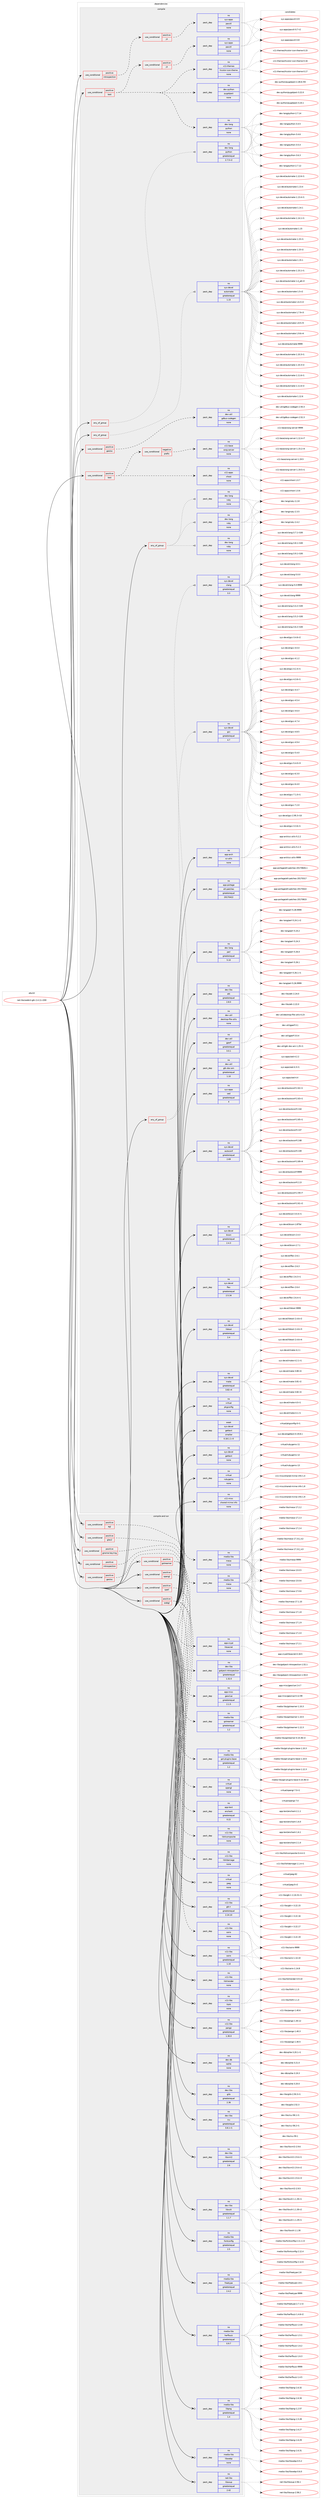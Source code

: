 digraph prolog {

# *************
# Graph options
# *************

newrank=true;
concentrate=true;
compound=true;
graph [rankdir=LR,fontname=Helvetica,fontsize=10,ranksep=1.5];#, ranksep=2.5, nodesep=0.2];
edge  [arrowhead=vee];
node  [fontname=Helvetica,fontsize=10];

# **********
# The ebuild
# **********

subgraph cluster_leftcol {
color=gray;
rank=same;
label=<<i>ebuild</i>>;
id [label="net-libs/webkit-gtk-2.4.11-r200", color=red, width=4, href="../net-libs/webkit-gtk-2.4.11-r200.svg"];
}

# ****************
# The dependencies
# ****************

subgraph cluster_midcol {
color=gray;
label=<<i>dependencies</i>>;
subgraph cluster_compile {
fillcolor="#eeeeee";
style=filled;
label=<<i>compile</i>>;
subgraph any6863 {
dependency419957 [label=<<TABLE BORDER="0" CELLBORDER="1" CELLSPACING="0" CELLPADDING="4"><TR><TD CELLPADDING="10">any_of_group</TD></TR></TABLE>>, shape=none, color=red];subgraph pack309022 {
dependency419958 [label=<<TABLE BORDER="0" CELLBORDER="1" CELLSPACING="0" CELLPADDING="4" WIDTH="220"><TR><TD ROWSPAN="6" CELLPADDING="30">pack_dep</TD></TR><TR><TD WIDTH="110">no</TD></TR><TR><TD>dev-lang</TD></TR><TR><TD>python</TD></TR><TR><TD>greaterequal</TD></TR><TR><TD>2.7.5-r2</TD></TR></TABLE>>, shape=none, color=blue];
}
dependency419957:e -> dependency419958:w [weight=20,style="dotted",arrowhead="oinv"];
}
id:e -> dependency419957:w [weight=20,style="solid",arrowhead="vee"];
subgraph any6864 {
dependency419959 [label=<<TABLE BORDER="0" CELLBORDER="1" CELLSPACING="0" CELLPADDING="4"><TR><TD CELLPADDING="10">any_of_group</TD></TR></TABLE>>, shape=none, color=red];subgraph pack309023 {
dependency419960 [label=<<TABLE BORDER="0" CELLBORDER="1" CELLSPACING="0" CELLPADDING="4" WIDTH="220"><TR><TD ROWSPAN="6" CELLPADDING="30">pack_dep</TD></TR><TR><TD WIDTH="110">no</TD></TR><TR><TD>dev-lang</TD></TR><TR><TD>ruby</TD></TR><TR><TD>none</TD></TR><TR><TD></TD></TR></TABLE>>, shape=none, color=blue];
}
dependency419959:e -> dependency419960:w [weight=20,style="dotted",arrowhead="oinv"];
subgraph pack309024 {
dependency419961 [label=<<TABLE BORDER="0" CELLBORDER="1" CELLSPACING="0" CELLPADDING="4" WIDTH="220"><TR><TD ROWSPAN="6" CELLPADDING="30">pack_dep</TD></TR><TR><TD WIDTH="110">no</TD></TR><TR><TD>dev-lang</TD></TR><TR><TD>ruby</TD></TR><TR><TD>none</TD></TR><TR><TD></TD></TR></TABLE>>, shape=none, color=blue];
}
dependency419959:e -> dependency419961:w [weight=20,style="dotted",arrowhead="oinv"];
subgraph pack309025 {
dependency419962 [label=<<TABLE BORDER="0" CELLBORDER="1" CELLSPACING="0" CELLPADDING="4" WIDTH="220"><TR><TD ROWSPAN="6" CELLPADDING="30">pack_dep</TD></TR><TR><TD WIDTH="110">no</TD></TR><TR><TD>dev-lang</TD></TR><TR><TD>ruby</TD></TR><TR><TD>none</TD></TR><TR><TD></TD></TR></TABLE>>, shape=none, color=blue];
}
dependency419959:e -> dependency419962:w [weight=20,style="dotted",arrowhead="oinv"];
}
id:e -> dependency419959:w [weight=20,style="solid",arrowhead="vee"];
subgraph any6865 {
dependency419963 [label=<<TABLE BORDER="0" CELLBORDER="1" CELLSPACING="0" CELLPADDING="4"><TR><TD CELLPADDING="10">any_of_group</TD></TR></TABLE>>, shape=none, color=red];subgraph pack309026 {
dependency419964 [label=<<TABLE BORDER="0" CELLBORDER="1" CELLSPACING="0" CELLPADDING="4" WIDTH="220"><TR><TD ROWSPAN="6" CELLPADDING="30">pack_dep</TD></TR><TR><TD WIDTH="110">no</TD></TR><TR><TD>sys-devel</TD></TR><TR><TD>automake</TD></TR><TR><TD>greaterequal</TD></TR><TR><TD>1.15</TD></TR></TABLE>>, shape=none, color=blue];
}
dependency419963:e -> dependency419964:w [weight=20,style="dotted",arrowhead="oinv"];
}
id:e -> dependency419963:w [weight=20,style="solid",arrowhead="vee"];
subgraph any6866 {
dependency419965 [label=<<TABLE BORDER="0" CELLBORDER="1" CELLSPACING="0" CELLPADDING="4"><TR><TD CELLPADDING="10">any_of_group</TD></TR></TABLE>>, shape=none, color=red];subgraph pack309027 {
dependency419966 [label=<<TABLE BORDER="0" CELLBORDER="1" CELLSPACING="0" CELLPADDING="4" WIDTH="220"><TR><TD ROWSPAN="6" CELLPADDING="30">pack_dep</TD></TR><TR><TD WIDTH="110">no</TD></TR><TR><TD>sys-devel</TD></TR><TR><TD>gcc</TD></TR><TR><TD>greaterequal</TD></TR><TR><TD>4.7</TD></TR></TABLE>>, shape=none, color=blue];
}
dependency419965:e -> dependency419966:w [weight=20,style="dotted",arrowhead="oinv"];
subgraph pack309028 {
dependency419967 [label=<<TABLE BORDER="0" CELLBORDER="1" CELLSPACING="0" CELLPADDING="4" WIDTH="220"><TR><TD ROWSPAN="6" CELLPADDING="30">pack_dep</TD></TR><TR><TD WIDTH="110">no</TD></TR><TR><TD>sys-devel</TD></TR><TR><TD>clang</TD></TR><TR><TD>greaterequal</TD></TR><TR><TD>3.3</TD></TR></TABLE>>, shape=none, color=blue];
}
dependency419965:e -> dependency419967:w [weight=20,style="dotted",arrowhead="oinv"];
}
id:e -> dependency419965:w [weight=20,style="solid",arrowhead="vee"];
subgraph cond103880 {
dependency419968 [label=<<TABLE BORDER="0" CELLBORDER="1" CELLSPACING="0" CELLPADDING="4"><TR><TD ROWSPAN="3" CELLPADDING="10">use_conditional</TD></TR><TR><TD>positive</TD></TR><TR><TD>geoloc</TD></TR></TABLE>>, shape=none, color=red];
subgraph pack309029 {
dependency419969 [label=<<TABLE BORDER="0" CELLBORDER="1" CELLSPACING="0" CELLPADDING="4" WIDTH="220"><TR><TD ROWSPAN="6" CELLPADDING="30">pack_dep</TD></TR><TR><TD WIDTH="110">no</TD></TR><TR><TD>dev-util</TD></TR><TR><TD>gdbus-codegen</TD></TR><TR><TD>none</TD></TR><TR><TD></TD></TR></TABLE>>, shape=none, color=blue];
}
dependency419968:e -> dependency419969:w [weight=20,style="dashed",arrowhead="vee"];
}
id:e -> dependency419968:w [weight=20,style="solid",arrowhead="vee"];
subgraph cond103881 {
dependency419970 [label=<<TABLE BORDER="0" CELLBORDER="1" CELLSPACING="0" CELLPADDING="4"><TR><TD ROWSPAN="3" CELLPADDING="10">use_conditional</TD></TR><TR><TD>positive</TD></TR><TR><TD>introspection</TD></TR></TABLE>>, shape=none, color=red];
subgraph cond103882 {
dependency419971 [label=<<TABLE BORDER="0" CELLBORDER="1" CELLSPACING="0" CELLPADDING="4"><TR><TD ROWSPAN="3" CELLPADDING="10">use_conditional</TD></TR><TR><TD>positive</TD></TR><TR><TD>jit</TD></TR></TABLE>>, shape=none, color=red];
subgraph pack309030 {
dependency419972 [label=<<TABLE BORDER="0" CELLBORDER="1" CELLSPACING="0" CELLPADDING="4" WIDTH="220"><TR><TD ROWSPAN="6" CELLPADDING="30">pack_dep</TD></TR><TR><TD WIDTH="110">no</TD></TR><TR><TD>sys-apps</TD></TR><TR><TD>paxctl</TD></TR><TR><TD>none</TD></TR><TR><TD></TD></TR></TABLE>>, shape=none, color=blue];
}
dependency419971:e -> dependency419972:w [weight=20,style="dashed",arrowhead="vee"];
}
dependency419970:e -> dependency419971:w [weight=20,style="dashed",arrowhead="vee"];
}
id:e -> dependency419970:w [weight=20,style="solid",arrowhead="vee"];
subgraph cond103883 {
dependency419973 [label=<<TABLE BORDER="0" CELLBORDER="1" CELLSPACING="0" CELLPADDING="4"><TR><TD ROWSPAN="3" CELLPADDING="10">use_conditional</TD></TR><TR><TD>positive</TD></TR><TR><TD>test</TD></TR></TABLE>>, shape=none, color=red];
subgraph cond103884 {
dependency419974 [label=<<TABLE BORDER="0" CELLBORDER="1" CELLSPACING="0" CELLPADDING="4"><TR><TD ROWSPAN="3" CELLPADDING="10">use_conditional</TD></TR><TR><TD>negative</TD></TR><TR><TD>prefix</TD></TR></TABLE>>, shape=none, color=red];
subgraph pack309031 {
dependency419975 [label=<<TABLE BORDER="0" CELLBORDER="1" CELLSPACING="0" CELLPADDING="4" WIDTH="220"><TR><TD ROWSPAN="6" CELLPADDING="30">pack_dep</TD></TR><TR><TD WIDTH="110">no</TD></TR><TR><TD>x11-base</TD></TR><TR><TD>xorg-server</TD></TR><TR><TD>none</TD></TR><TR><TD></TD></TR></TABLE>>, shape=none, color=blue];
}
dependency419974:e -> dependency419975:w [weight=20,style="dashed",arrowhead="vee"];
}
dependency419973:e -> dependency419974:w [weight=20,style="dashed",arrowhead="vee"];
subgraph pack309032 {
dependency419976 [label=<<TABLE BORDER="0" CELLBORDER="1" CELLSPACING="0" CELLPADDING="4" WIDTH="220"><TR><TD ROWSPAN="6" CELLPADDING="30">pack_dep</TD></TR><TR><TD WIDTH="110">no</TD></TR><TR><TD>x11-apps</TD></TR><TR><TD>xhost</TD></TR><TR><TD>none</TD></TR><TR><TD></TD></TR></TABLE>>, shape=none, color=blue];
}
dependency419973:e -> dependency419976:w [weight=20,style="dashed",arrowhead="vee"];
}
id:e -> dependency419973:w [weight=20,style="solid",arrowhead="vee"];
subgraph cond103885 {
dependency419977 [label=<<TABLE BORDER="0" CELLBORDER="1" CELLSPACING="0" CELLPADDING="4"><TR><TD ROWSPAN="3" CELLPADDING="10">use_conditional</TD></TR><TR><TD>positive</TD></TR><TR><TD>test</TD></TR></TABLE>>, shape=none, color=red];
subgraph pack309033 {
dependency419978 [label=<<TABLE BORDER="0" CELLBORDER="1" CELLSPACING="0" CELLPADDING="4" WIDTH="220"><TR><TD ROWSPAN="6" CELLPADDING="30">pack_dep</TD></TR><TR><TD WIDTH="110">no</TD></TR><TR><TD>dev-lang</TD></TR><TR><TD>python</TD></TR><TR><TD>none</TD></TR><TR><TD></TD></TR></TABLE>>, shape=none, color=blue];
}
dependency419977:e -> dependency419978:w [weight=20,style="dashed",arrowhead="vee"];
subgraph pack309034 {
dependency419979 [label=<<TABLE BORDER="0" CELLBORDER="1" CELLSPACING="0" CELLPADDING="4" WIDTH="220"><TR><TD ROWSPAN="6" CELLPADDING="30">pack_dep</TD></TR><TR><TD WIDTH="110">no</TD></TR><TR><TD>dev-python</TD></TR><TR><TD>pygobject</TD></TR><TR><TD>none</TD></TR><TR><TD></TD></TR></TABLE>>, shape=none, color=blue];
}
dependency419977:e -> dependency419979:w [weight=20,style="dashed",arrowhead="vee"];
subgraph pack309035 {
dependency419980 [label=<<TABLE BORDER="0" CELLBORDER="1" CELLSPACING="0" CELLPADDING="4" WIDTH="220"><TR><TD ROWSPAN="6" CELLPADDING="30">pack_dep</TD></TR><TR><TD WIDTH="110">no</TD></TR><TR><TD>x11-themes</TD></TR><TR><TD>hicolor-icon-theme</TD></TR><TR><TD>none</TD></TR><TR><TD></TD></TR></TABLE>>, shape=none, color=blue];
}
dependency419977:e -> dependency419980:w [weight=20,style="dashed",arrowhead="vee"];
subgraph cond103886 {
dependency419981 [label=<<TABLE BORDER="0" CELLBORDER="1" CELLSPACING="0" CELLPADDING="4"><TR><TD ROWSPAN="3" CELLPADDING="10">use_conditional</TD></TR><TR><TD>positive</TD></TR><TR><TD>jit</TD></TR></TABLE>>, shape=none, color=red];
subgraph pack309036 {
dependency419982 [label=<<TABLE BORDER="0" CELLBORDER="1" CELLSPACING="0" CELLPADDING="4" WIDTH="220"><TR><TD ROWSPAN="6" CELLPADDING="30">pack_dep</TD></TR><TR><TD WIDTH="110">no</TD></TR><TR><TD>sys-apps</TD></TR><TR><TD>paxctl</TD></TR><TR><TD>none</TD></TR><TR><TD></TD></TR></TABLE>>, shape=none, color=blue];
}
dependency419981:e -> dependency419982:w [weight=20,style="dashed",arrowhead="vee"];
}
dependency419977:e -> dependency419981:w [weight=20,style="dashed",arrowhead="vee"];
}
id:e -> dependency419977:w [weight=20,style="solid",arrowhead="vee"];
subgraph pack309037 {
dependency419983 [label=<<TABLE BORDER="0" CELLBORDER="1" CELLSPACING="0" CELLPADDING="4" WIDTH="220"><TR><TD ROWSPAN="6" CELLPADDING="30">pack_dep</TD></TR><TR><TD WIDTH="110">no</TD></TR><TR><TD>app-arch</TD></TR><TR><TD>xz-utils</TD></TR><TR><TD>none</TD></TR><TR><TD></TD></TR></TABLE>>, shape=none, color=blue];
}
id:e -> dependency419983:w [weight=20,style="solid",arrowhead="vee"];
subgraph pack309038 {
dependency419984 [label=<<TABLE BORDER="0" CELLBORDER="1" CELLSPACING="0" CELLPADDING="4" WIDTH="220"><TR><TD ROWSPAN="6" CELLPADDING="30">pack_dep</TD></TR><TR><TD WIDTH="110">no</TD></TR><TR><TD>app-portage</TD></TR><TR><TD>elt-patches</TD></TR><TR><TD>greaterequal</TD></TR><TR><TD>20170422</TD></TR></TABLE>>, shape=none, color=blue];
}
id:e -> dependency419984:w [weight=20,style="solid",arrowhead="vee"];
subgraph pack309039 {
dependency419985 [label=<<TABLE BORDER="0" CELLBORDER="1" CELLSPACING="0" CELLPADDING="4" WIDTH="220"><TR><TD ROWSPAN="6" CELLPADDING="30">pack_dep</TD></TR><TR><TD WIDTH="110">no</TD></TR><TR><TD>dev-lang</TD></TR><TR><TD>perl</TD></TR><TR><TD>greaterequal</TD></TR><TR><TD>5.10</TD></TR></TABLE>>, shape=none, color=blue];
}
id:e -> dependency419985:w [weight=20,style="solid",arrowhead="vee"];
subgraph pack309040 {
dependency419986 [label=<<TABLE BORDER="0" CELLBORDER="1" CELLSPACING="0" CELLPADDING="4" WIDTH="220"><TR><TD ROWSPAN="6" CELLPADDING="30">pack_dep</TD></TR><TR><TD WIDTH="110">no</TD></TR><TR><TD>dev-libs</TD></TR><TR><TD>atk</TD></TR><TR><TD>greaterequal</TD></TR><TR><TD>2.8.0</TD></TR></TABLE>>, shape=none, color=blue];
}
id:e -> dependency419986:w [weight=20,style="solid",arrowhead="vee"];
subgraph pack309041 {
dependency419987 [label=<<TABLE BORDER="0" CELLBORDER="1" CELLSPACING="0" CELLPADDING="4" WIDTH="220"><TR><TD ROWSPAN="6" CELLPADDING="30">pack_dep</TD></TR><TR><TD WIDTH="110">no</TD></TR><TR><TD>dev-util</TD></TR><TR><TD>desktop-file-utils</TD></TR><TR><TD>none</TD></TR><TR><TD></TD></TR></TABLE>>, shape=none, color=blue];
}
id:e -> dependency419987:w [weight=20,style="solid",arrowhead="vee"];
subgraph pack309042 {
dependency419988 [label=<<TABLE BORDER="0" CELLBORDER="1" CELLSPACING="0" CELLPADDING="4" WIDTH="220"><TR><TD ROWSPAN="6" CELLPADDING="30">pack_dep</TD></TR><TR><TD WIDTH="110">no</TD></TR><TR><TD>dev-util</TD></TR><TR><TD>gperf</TD></TR><TR><TD>greaterequal</TD></TR><TR><TD>3.0.1</TD></TR></TABLE>>, shape=none, color=blue];
}
id:e -> dependency419988:w [weight=20,style="solid",arrowhead="vee"];
subgraph pack309043 {
dependency419989 [label=<<TABLE BORDER="0" CELLBORDER="1" CELLSPACING="0" CELLPADDING="4" WIDTH="220"><TR><TD ROWSPAN="6" CELLPADDING="30">pack_dep</TD></TR><TR><TD WIDTH="110">no</TD></TR><TR><TD>dev-util</TD></TR><TR><TD>gtk-doc-am</TD></TR><TR><TD>greaterequal</TD></TR><TR><TD>1.10</TD></TR></TABLE>>, shape=none, color=blue];
}
id:e -> dependency419989:w [weight=20,style="solid",arrowhead="vee"];
subgraph pack309044 {
dependency419990 [label=<<TABLE BORDER="0" CELLBORDER="1" CELLSPACING="0" CELLPADDING="4" WIDTH="220"><TR><TD ROWSPAN="6" CELLPADDING="30">pack_dep</TD></TR><TR><TD WIDTH="110">no</TD></TR><TR><TD>sys-apps</TD></TR><TR><TD>sed</TD></TR><TR><TD>greaterequal</TD></TR><TR><TD>4</TD></TR></TABLE>>, shape=none, color=blue];
}
id:e -> dependency419990:w [weight=20,style="solid",arrowhead="vee"];
subgraph pack309045 {
dependency419991 [label=<<TABLE BORDER="0" CELLBORDER="1" CELLSPACING="0" CELLPADDING="4" WIDTH="220"><TR><TD ROWSPAN="6" CELLPADDING="30">pack_dep</TD></TR><TR><TD WIDTH="110">no</TD></TR><TR><TD>sys-devel</TD></TR><TR><TD>autoconf</TD></TR><TR><TD>greaterequal</TD></TR><TR><TD>2.69</TD></TR></TABLE>>, shape=none, color=blue];
}
id:e -> dependency419991:w [weight=20,style="solid",arrowhead="vee"];
subgraph pack309046 {
dependency419992 [label=<<TABLE BORDER="0" CELLBORDER="1" CELLSPACING="0" CELLPADDING="4" WIDTH="220"><TR><TD ROWSPAN="6" CELLPADDING="30">pack_dep</TD></TR><TR><TD WIDTH="110">no</TD></TR><TR><TD>sys-devel</TD></TR><TR><TD>bison</TD></TR><TR><TD>greaterequal</TD></TR><TR><TD>2.4.3</TD></TR></TABLE>>, shape=none, color=blue];
}
id:e -> dependency419992:w [weight=20,style="solid",arrowhead="vee"];
subgraph pack309047 {
dependency419993 [label=<<TABLE BORDER="0" CELLBORDER="1" CELLSPACING="0" CELLPADDING="4" WIDTH="220"><TR><TD ROWSPAN="6" CELLPADDING="30">pack_dep</TD></TR><TR><TD WIDTH="110">no</TD></TR><TR><TD>sys-devel</TD></TR><TR><TD>flex</TD></TR><TR><TD>greaterequal</TD></TR><TR><TD>2.5.34</TD></TR></TABLE>>, shape=none, color=blue];
}
id:e -> dependency419993:w [weight=20,style="solid",arrowhead="vee"];
subgraph pack309048 {
dependency419994 [label=<<TABLE BORDER="0" CELLBORDER="1" CELLSPACING="0" CELLPADDING="4" WIDTH="220"><TR><TD ROWSPAN="6" CELLPADDING="30">pack_dep</TD></TR><TR><TD WIDTH="110">no</TD></TR><TR><TD>sys-devel</TD></TR><TR><TD>gettext</TD></TR><TR><TD>none</TD></TR><TR><TD></TD></TR></TABLE>>, shape=none, color=blue];
}
id:e -> dependency419994:w [weight=20,style="solid",arrowhead="vee"];
subgraph pack309049 {
dependency419995 [label=<<TABLE BORDER="0" CELLBORDER="1" CELLSPACING="0" CELLPADDING="4" WIDTH="220"><TR><TD ROWSPAN="6" CELLPADDING="30">pack_dep</TD></TR><TR><TD WIDTH="110">no</TD></TR><TR><TD>sys-devel</TD></TR><TR><TD>libtool</TD></TR><TR><TD>greaterequal</TD></TR><TR><TD>2.4</TD></TR></TABLE>>, shape=none, color=blue];
}
id:e -> dependency419995:w [weight=20,style="solid",arrowhead="vee"];
subgraph pack309050 {
dependency419996 [label=<<TABLE BORDER="0" CELLBORDER="1" CELLSPACING="0" CELLPADDING="4" WIDTH="220"><TR><TD ROWSPAN="6" CELLPADDING="30">pack_dep</TD></TR><TR><TD WIDTH="110">no</TD></TR><TR><TD>sys-devel</TD></TR><TR><TD>make</TD></TR><TR><TD>greaterequal</TD></TR><TR><TD>3.82-r4</TD></TR></TABLE>>, shape=none, color=blue];
}
id:e -> dependency419996:w [weight=20,style="solid",arrowhead="vee"];
subgraph pack309051 {
dependency419997 [label=<<TABLE BORDER="0" CELLBORDER="1" CELLSPACING="0" CELLPADDING="4" WIDTH="220"><TR><TD ROWSPAN="6" CELLPADDING="30">pack_dep</TD></TR><TR><TD WIDTH="110">no</TD></TR><TR><TD>virtual</TD></TR><TR><TD>pkgconfig</TD></TR><TR><TD>none</TD></TR><TR><TD></TD></TR></TABLE>>, shape=none, color=blue];
}
id:e -> dependency419997:w [weight=20,style="solid",arrowhead="vee"];
subgraph pack309052 {
dependency419998 [label=<<TABLE BORDER="0" CELLBORDER="1" CELLSPACING="0" CELLPADDING="4" WIDTH="220"><TR><TD ROWSPAN="6" CELLPADDING="30">pack_dep</TD></TR><TR><TD WIDTH="110">no</TD></TR><TR><TD>virtual</TD></TR><TR><TD>rubygems</TD></TR><TR><TD>none</TD></TR><TR><TD></TD></TR></TABLE>>, shape=none, color=blue];
}
id:e -> dependency419998:w [weight=20,style="solid",arrowhead="vee"];
subgraph pack309053 {
dependency419999 [label=<<TABLE BORDER="0" CELLBORDER="1" CELLSPACING="0" CELLPADDING="4" WIDTH="220"><TR><TD ROWSPAN="6" CELLPADDING="30">pack_dep</TD></TR><TR><TD WIDTH="110">no</TD></TR><TR><TD>x11-misc</TD></TR><TR><TD>shared-mime-info</TD></TR><TR><TD>none</TD></TR><TR><TD></TD></TR></TABLE>>, shape=none, color=blue];
}
id:e -> dependency419999:w [weight=20,style="solid",arrowhead="vee"];
subgraph pack309054 {
dependency420000 [label=<<TABLE BORDER="0" CELLBORDER="1" CELLSPACING="0" CELLPADDING="4" WIDTH="220"><TR><TD ROWSPAN="6" CELLPADDING="30">pack_dep</TD></TR><TR><TD WIDTH="110">weak</TD></TR><TR><TD>sys-devel</TD></TR><TR><TD>gettext</TD></TR><TR><TD>smaller</TD></TR><TR><TD>0.18.1.1-r3</TD></TR></TABLE>>, shape=none, color=blue];
}
id:e -> dependency420000:w [weight=20,style="solid",arrowhead="vee"];
}
subgraph cluster_compileandrun {
fillcolor="#eeeeee";
style=filled;
label=<<i>compile and run</i>>;
subgraph cond103887 {
dependency420001 [label=<<TABLE BORDER="0" CELLBORDER="1" CELLSPACING="0" CELLPADDING="4"><TR><TD ROWSPAN="3" CELLPADDING="10">use_conditional</TD></TR><TR><TD>positive</TD></TR><TR><TD>egl</TD></TR></TABLE>>, shape=none, color=red];
subgraph pack309055 {
dependency420002 [label=<<TABLE BORDER="0" CELLBORDER="1" CELLSPACING="0" CELLPADDING="4" WIDTH="220"><TR><TD ROWSPAN="6" CELLPADDING="30">pack_dep</TD></TR><TR><TD WIDTH="110">no</TD></TR><TR><TD>media-libs</TD></TR><TR><TD>mesa</TD></TR><TR><TD>none</TD></TR><TR><TD></TD></TR></TABLE>>, shape=none, color=blue];
}
dependency420001:e -> dependency420002:w [weight=20,style="dashed",arrowhead="vee"];
}
id:e -> dependency420001:w [weight=20,style="solid",arrowhead="odotvee"];
subgraph cond103888 {
dependency420003 [label=<<TABLE BORDER="0" CELLBORDER="1" CELLSPACING="0" CELLPADDING="4"><TR><TD ROWSPAN="3" CELLPADDING="10">use_conditional</TD></TR><TR><TD>positive</TD></TR><TR><TD>geoloc</TD></TR></TABLE>>, shape=none, color=red];
subgraph pack309056 {
dependency420004 [label=<<TABLE BORDER="0" CELLBORDER="1" CELLSPACING="0" CELLPADDING="4" WIDTH="220"><TR><TD ROWSPAN="6" CELLPADDING="30">pack_dep</TD></TR><TR><TD WIDTH="110">no</TD></TR><TR><TD>app-misc</TD></TR><TR><TD>geoclue</TD></TR><TR><TD>greaterequal</TD></TR><TR><TD>2.1.5</TD></TR></TABLE>>, shape=none, color=blue];
}
dependency420003:e -> dependency420004:w [weight=20,style="dashed",arrowhead="vee"];
}
id:e -> dependency420003:w [weight=20,style="solid",arrowhead="odotvee"];
subgraph cond103889 {
dependency420005 [label=<<TABLE BORDER="0" CELLBORDER="1" CELLSPACING="0" CELLPADDING="4"><TR><TD ROWSPAN="3" CELLPADDING="10">use_conditional</TD></TR><TR><TD>positive</TD></TR><TR><TD>gles2</TD></TR></TABLE>>, shape=none, color=red];
subgraph pack309057 {
dependency420006 [label=<<TABLE BORDER="0" CELLBORDER="1" CELLSPACING="0" CELLPADDING="4" WIDTH="220"><TR><TD ROWSPAN="6" CELLPADDING="30">pack_dep</TD></TR><TR><TD WIDTH="110">no</TD></TR><TR><TD>media-libs</TD></TR><TR><TD>mesa</TD></TR><TR><TD>none</TD></TR><TR><TD></TD></TR></TABLE>>, shape=none, color=blue];
}
dependency420005:e -> dependency420006:w [weight=20,style="dashed",arrowhead="vee"];
}
id:e -> dependency420005:w [weight=20,style="solid",arrowhead="odotvee"];
subgraph cond103890 {
dependency420007 [label=<<TABLE BORDER="0" CELLBORDER="1" CELLSPACING="0" CELLPADDING="4"><TR><TD ROWSPAN="3" CELLPADDING="10">use_conditional</TD></TR><TR><TD>positive</TD></TR><TR><TD>gnome-keyring</TD></TR></TABLE>>, shape=none, color=red];
subgraph pack309058 {
dependency420008 [label=<<TABLE BORDER="0" CELLBORDER="1" CELLSPACING="0" CELLPADDING="4" WIDTH="220"><TR><TD ROWSPAN="6" CELLPADDING="30">pack_dep</TD></TR><TR><TD WIDTH="110">no</TD></TR><TR><TD>app-crypt</TD></TR><TR><TD>libsecret</TD></TR><TR><TD>none</TD></TR><TR><TD></TD></TR></TABLE>>, shape=none, color=blue];
}
dependency420007:e -> dependency420008:w [weight=20,style="dashed",arrowhead="vee"];
}
id:e -> dependency420007:w [weight=20,style="solid",arrowhead="odotvee"];
subgraph cond103891 {
dependency420009 [label=<<TABLE BORDER="0" CELLBORDER="1" CELLSPACING="0" CELLPADDING="4"><TR><TD ROWSPAN="3" CELLPADDING="10">use_conditional</TD></TR><TR><TD>positive</TD></TR><TR><TD>gstreamer</TD></TR></TABLE>>, shape=none, color=red];
subgraph pack309059 {
dependency420010 [label=<<TABLE BORDER="0" CELLBORDER="1" CELLSPACING="0" CELLPADDING="4" WIDTH="220"><TR><TD ROWSPAN="6" CELLPADDING="30">pack_dep</TD></TR><TR><TD WIDTH="110">no</TD></TR><TR><TD>media-libs</TD></TR><TR><TD>gstreamer</TD></TR><TR><TD>greaterequal</TD></TR><TR><TD>1.2</TD></TR></TABLE>>, shape=none, color=blue];
}
dependency420009:e -> dependency420010:w [weight=20,style="dashed",arrowhead="vee"];
subgraph pack309060 {
dependency420011 [label=<<TABLE BORDER="0" CELLBORDER="1" CELLSPACING="0" CELLPADDING="4" WIDTH="220"><TR><TD ROWSPAN="6" CELLPADDING="30">pack_dep</TD></TR><TR><TD WIDTH="110">no</TD></TR><TR><TD>media-libs</TD></TR><TR><TD>gst-plugins-base</TD></TR><TR><TD>greaterequal</TD></TR><TR><TD>1.2</TD></TR></TABLE>>, shape=none, color=blue];
}
dependency420009:e -> dependency420011:w [weight=20,style="dashed",arrowhead="vee"];
}
id:e -> dependency420009:w [weight=20,style="solid",arrowhead="odotvee"];
subgraph cond103892 {
dependency420012 [label=<<TABLE BORDER="0" CELLBORDER="1" CELLSPACING="0" CELLPADDING="4"><TR><TD ROWSPAN="3" CELLPADDING="10">use_conditional</TD></TR><TR><TD>positive</TD></TR><TR><TD>introspection</TD></TR></TABLE>>, shape=none, color=red];
subgraph pack309061 {
dependency420013 [label=<<TABLE BORDER="0" CELLBORDER="1" CELLSPACING="0" CELLPADDING="4" WIDTH="220"><TR><TD ROWSPAN="6" CELLPADDING="30">pack_dep</TD></TR><TR><TD WIDTH="110">no</TD></TR><TR><TD>dev-libs</TD></TR><TR><TD>gobject-introspection</TD></TR><TR><TD>greaterequal</TD></TR><TR><TD>1.32.0</TD></TR></TABLE>>, shape=none, color=blue];
}
dependency420012:e -> dependency420013:w [weight=20,style="dashed",arrowhead="vee"];
}
id:e -> dependency420012:w [weight=20,style="solid",arrowhead="odotvee"];
subgraph cond103893 {
dependency420014 [label=<<TABLE BORDER="0" CELLBORDER="1" CELLSPACING="0" CELLPADDING="4"><TR><TD ROWSPAN="3" CELLPADDING="10">use_conditional</TD></TR><TR><TD>positive</TD></TR><TR><TD>opengl</TD></TR></TABLE>>, shape=none, color=red];
subgraph pack309062 {
dependency420015 [label=<<TABLE BORDER="0" CELLBORDER="1" CELLSPACING="0" CELLPADDING="4" WIDTH="220"><TR><TD ROWSPAN="6" CELLPADDING="30">pack_dep</TD></TR><TR><TD WIDTH="110">no</TD></TR><TR><TD>virtual</TD></TR><TR><TD>opengl</TD></TR><TR><TD>none</TD></TR><TR><TD></TD></TR></TABLE>>, shape=none, color=blue];
}
dependency420014:e -> dependency420015:w [weight=20,style="dashed",arrowhead="vee"];
}
id:e -> dependency420014:w [weight=20,style="solid",arrowhead="odotvee"];
subgraph cond103894 {
dependency420016 [label=<<TABLE BORDER="0" CELLBORDER="1" CELLSPACING="0" CELLPADDING="4"><TR><TD ROWSPAN="3" CELLPADDING="10">use_conditional</TD></TR><TR><TD>positive</TD></TR><TR><TD>spell</TD></TR></TABLE>>, shape=none, color=red];
subgraph pack309063 {
dependency420017 [label=<<TABLE BORDER="0" CELLBORDER="1" CELLSPACING="0" CELLPADDING="4" WIDTH="220"><TR><TD ROWSPAN="6" CELLPADDING="30">pack_dep</TD></TR><TR><TD WIDTH="110">no</TD></TR><TR><TD>app-text</TD></TR><TR><TD>enchant</TD></TR><TR><TD>greaterequal</TD></TR><TR><TD>0.22</TD></TR></TABLE>>, shape=none, color=blue];
}
dependency420016:e -> dependency420017:w [weight=20,style="dashed",arrowhead="vee"];
}
id:e -> dependency420016:w [weight=20,style="solid",arrowhead="odotvee"];
subgraph cond103895 {
dependency420018 [label=<<TABLE BORDER="0" CELLBORDER="1" CELLSPACING="0" CELLPADDING="4"><TR><TD ROWSPAN="3" CELLPADDING="10">use_conditional</TD></TR><TR><TD>positive</TD></TR><TR><TD>webgl</TD></TR></TABLE>>, shape=none, color=red];
subgraph pack309064 {
dependency420019 [label=<<TABLE BORDER="0" CELLBORDER="1" CELLSPACING="0" CELLPADDING="4" WIDTH="220"><TR><TD ROWSPAN="6" CELLPADDING="30">pack_dep</TD></TR><TR><TD WIDTH="110">no</TD></TR><TR><TD>x11-libs</TD></TR><TR><TD>cairo</TD></TR><TR><TD>none</TD></TR><TR><TD></TD></TR></TABLE>>, shape=none, color=blue];
}
dependency420018:e -> dependency420019:w [weight=20,style="dashed",arrowhead="vee"];
subgraph pack309065 {
dependency420020 [label=<<TABLE BORDER="0" CELLBORDER="1" CELLSPACING="0" CELLPADDING="4" WIDTH="220"><TR><TD ROWSPAN="6" CELLPADDING="30">pack_dep</TD></TR><TR><TD WIDTH="110">no</TD></TR><TR><TD>x11-libs</TD></TR><TR><TD>libXcomposite</TD></TR><TR><TD>none</TD></TR><TR><TD></TD></TR></TABLE>>, shape=none, color=blue];
}
dependency420018:e -> dependency420020:w [weight=20,style="dashed",arrowhead="vee"];
subgraph pack309066 {
dependency420021 [label=<<TABLE BORDER="0" CELLBORDER="1" CELLSPACING="0" CELLPADDING="4" WIDTH="220"><TR><TD ROWSPAN="6" CELLPADDING="30">pack_dep</TD></TR><TR><TD WIDTH="110">no</TD></TR><TR><TD>x11-libs</TD></TR><TR><TD>libXdamage</TD></TR><TR><TD>none</TD></TR><TR><TD></TD></TR></TABLE>>, shape=none, color=blue];
}
dependency420018:e -> dependency420021:w [weight=20,style="dashed",arrowhead="vee"];
}
id:e -> dependency420018:w [weight=20,style="solid",arrowhead="odotvee"];
subgraph pack309067 {
dependency420022 [label=<<TABLE BORDER="0" CELLBORDER="1" CELLSPACING="0" CELLPADDING="4" WIDTH="220"><TR><TD ROWSPAN="6" CELLPADDING="30">pack_dep</TD></TR><TR><TD WIDTH="110">no</TD></TR><TR><TD>dev-db</TD></TR><TR><TD>sqlite</TD></TR><TR><TD>none</TD></TR><TR><TD></TD></TR></TABLE>>, shape=none, color=blue];
}
id:e -> dependency420022:w [weight=20,style="solid",arrowhead="odotvee"];
subgraph pack309068 {
dependency420023 [label=<<TABLE BORDER="0" CELLBORDER="1" CELLSPACING="0" CELLPADDING="4" WIDTH="220"><TR><TD ROWSPAN="6" CELLPADDING="30">pack_dep</TD></TR><TR><TD WIDTH="110">no</TD></TR><TR><TD>dev-libs</TD></TR><TR><TD>glib</TD></TR><TR><TD>greaterequal</TD></TR><TR><TD>2.36</TD></TR></TABLE>>, shape=none, color=blue];
}
id:e -> dependency420023:w [weight=20,style="solid",arrowhead="odotvee"];
subgraph pack309069 {
dependency420024 [label=<<TABLE BORDER="0" CELLBORDER="1" CELLSPACING="0" CELLPADDING="4" WIDTH="220"><TR><TD ROWSPAN="6" CELLPADDING="30">pack_dep</TD></TR><TR><TD WIDTH="110">no</TD></TR><TR><TD>dev-libs</TD></TR><TR><TD>icu</TD></TR><TR><TD>greaterequal</TD></TR><TR><TD>3.8.1-r1</TD></TR></TABLE>>, shape=none, color=blue];
}
id:e -> dependency420024:w [weight=20,style="solid",arrowhead="odotvee"];
subgraph pack309070 {
dependency420025 [label=<<TABLE BORDER="0" CELLBORDER="1" CELLSPACING="0" CELLPADDING="4" WIDTH="220"><TR><TD ROWSPAN="6" CELLPADDING="30">pack_dep</TD></TR><TR><TD WIDTH="110">no</TD></TR><TR><TD>dev-libs</TD></TR><TR><TD>libxml2</TD></TR><TR><TD>greaterequal</TD></TR><TR><TD>2.6</TD></TR></TABLE>>, shape=none, color=blue];
}
id:e -> dependency420025:w [weight=20,style="solid",arrowhead="odotvee"];
subgraph pack309071 {
dependency420026 [label=<<TABLE BORDER="0" CELLBORDER="1" CELLSPACING="0" CELLPADDING="4" WIDTH="220"><TR><TD ROWSPAN="6" CELLPADDING="30">pack_dep</TD></TR><TR><TD WIDTH="110">no</TD></TR><TR><TD>dev-libs</TD></TR><TR><TD>libxslt</TD></TR><TR><TD>greaterequal</TD></TR><TR><TD>1.1.7</TD></TR></TABLE>>, shape=none, color=blue];
}
id:e -> dependency420026:w [weight=20,style="solid",arrowhead="odotvee"];
subgraph pack309072 {
dependency420027 [label=<<TABLE BORDER="0" CELLBORDER="1" CELLSPACING="0" CELLPADDING="4" WIDTH="220"><TR><TD ROWSPAN="6" CELLPADDING="30">pack_dep</TD></TR><TR><TD WIDTH="110">no</TD></TR><TR><TD>media-libs</TD></TR><TR><TD>fontconfig</TD></TR><TR><TD>greaterequal</TD></TR><TR><TD>2.5</TD></TR></TABLE>>, shape=none, color=blue];
}
id:e -> dependency420027:w [weight=20,style="solid",arrowhead="odotvee"];
subgraph pack309073 {
dependency420028 [label=<<TABLE BORDER="0" CELLBORDER="1" CELLSPACING="0" CELLPADDING="4" WIDTH="220"><TR><TD ROWSPAN="6" CELLPADDING="30">pack_dep</TD></TR><TR><TD WIDTH="110">no</TD></TR><TR><TD>media-libs</TD></TR><TR><TD>freetype</TD></TR><TR><TD>greaterequal</TD></TR><TR><TD>2.4.2</TD></TR></TABLE>>, shape=none, color=blue];
}
id:e -> dependency420028:w [weight=20,style="solid",arrowhead="odotvee"];
subgraph pack309074 {
dependency420029 [label=<<TABLE BORDER="0" CELLBORDER="1" CELLSPACING="0" CELLPADDING="4" WIDTH="220"><TR><TD ROWSPAN="6" CELLPADDING="30">pack_dep</TD></TR><TR><TD WIDTH="110">no</TD></TR><TR><TD>media-libs</TD></TR><TR><TD>harfbuzz</TD></TR><TR><TD>greaterequal</TD></TR><TR><TD>0.9.7</TD></TR></TABLE>>, shape=none, color=blue];
}
id:e -> dependency420029:w [weight=20,style="solid",arrowhead="odotvee"];
subgraph pack309075 {
dependency420030 [label=<<TABLE BORDER="0" CELLBORDER="1" CELLSPACING="0" CELLPADDING="4" WIDTH="220"><TR><TD ROWSPAN="6" CELLPADDING="30">pack_dep</TD></TR><TR><TD WIDTH="110">no</TD></TR><TR><TD>media-libs</TD></TR><TR><TD>libpng</TD></TR><TR><TD>greaterequal</TD></TR><TR><TD>1.4</TD></TR></TABLE>>, shape=none, color=blue];
}
id:e -> dependency420030:w [weight=20,style="solid",arrowhead="odotvee"];
subgraph pack309076 {
dependency420031 [label=<<TABLE BORDER="0" CELLBORDER="1" CELLSPACING="0" CELLPADDING="4" WIDTH="220"><TR><TD ROWSPAN="6" CELLPADDING="30">pack_dep</TD></TR><TR><TD WIDTH="110">no</TD></TR><TR><TD>media-libs</TD></TR><TR><TD>libwebp</TD></TR><TR><TD>none</TD></TR><TR><TD></TD></TR></TABLE>>, shape=none, color=blue];
}
id:e -> dependency420031:w [weight=20,style="solid",arrowhead="odotvee"];
subgraph pack309077 {
dependency420032 [label=<<TABLE BORDER="0" CELLBORDER="1" CELLSPACING="0" CELLPADDING="4" WIDTH="220"><TR><TD ROWSPAN="6" CELLPADDING="30">pack_dep</TD></TR><TR><TD WIDTH="110">no</TD></TR><TR><TD>net-libs</TD></TR><TR><TD>libsoup</TD></TR><TR><TD>greaterequal</TD></TR><TR><TD>2.42</TD></TR></TABLE>>, shape=none, color=blue];
}
id:e -> dependency420032:w [weight=20,style="solid",arrowhead="odotvee"];
subgraph pack309078 {
dependency420033 [label=<<TABLE BORDER="0" CELLBORDER="1" CELLSPACING="0" CELLPADDING="4" WIDTH="220"><TR><TD ROWSPAN="6" CELLPADDING="30">pack_dep</TD></TR><TR><TD WIDTH="110">no</TD></TR><TR><TD>virtual</TD></TR><TR><TD>jpeg</TD></TR><TR><TD>none</TD></TR><TR><TD></TD></TR></TABLE>>, shape=none, color=blue];
}
id:e -> dependency420033:w [weight=20,style="solid",arrowhead="odotvee"];
subgraph pack309079 {
dependency420034 [label=<<TABLE BORDER="0" CELLBORDER="1" CELLSPACING="0" CELLPADDING="4" WIDTH="220"><TR><TD ROWSPAN="6" CELLPADDING="30">pack_dep</TD></TR><TR><TD WIDTH="110">no</TD></TR><TR><TD>x11-libs</TD></TR><TR><TD>cairo</TD></TR><TR><TD>greaterequal</TD></TR><TR><TD>1.10</TD></TR></TABLE>>, shape=none, color=blue];
}
id:e -> dependency420034:w [weight=20,style="solid",arrowhead="odotvee"];
subgraph pack309080 {
dependency420035 [label=<<TABLE BORDER="0" CELLBORDER="1" CELLSPACING="0" CELLPADDING="4" WIDTH="220"><TR><TD ROWSPAN="6" CELLPADDING="30">pack_dep</TD></TR><TR><TD WIDTH="110">no</TD></TR><TR><TD>x11-libs</TD></TR><TR><TD>gtk+</TD></TR><TR><TD>greaterequal</TD></TR><TR><TD>2.24.10</TD></TR></TABLE>>, shape=none, color=blue];
}
id:e -> dependency420035:w [weight=20,style="solid",arrowhead="odotvee"];
subgraph pack309081 {
dependency420036 [label=<<TABLE BORDER="0" CELLBORDER="1" CELLSPACING="0" CELLPADDING="4" WIDTH="220"><TR><TD ROWSPAN="6" CELLPADDING="30">pack_dep</TD></TR><TR><TD WIDTH="110">no</TD></TR><TR><TD>x11-libs</TD></TR><TR><TD>libXrender</TD></TR><TR><TD>none</TD></TR><TR><TD></TD></TR></TABLE>>, shape=none, color=blue];
}
id:e -> dependency420036:w [weight=20,style="solid",arrowhead="odotvee"];
subgraph pack309082 {
dependency420037 [label=<<TABLE BORDER="0" CELLBORDER="1" CELLSPACING="0" CELLPADDING="4" WIDTH="220"><TR><TD ROWSPAN="6" CELLPADDING="30">pack_dep</TD></TR><TR><TD WIDTH="110">no</TD></TR><TR><TD>x11-libs</TD></TR><TR><TD>libXt</TD></TR><TR><TD>none</TD></TR><TR><TD></TD></TR></TABLE>>, shape=none, color=blue];
}
id:e -> dependency420037:w [weight=20,style="solid",arrowhead="odotvee"];
subgraph pack309083 {
dependency420038 [label=<<TABLE BORDER="0" CELLBORDER="1" CELLSPACING="0" CELLPADDING="4" WIDTH="220"><TR><TD ROWSPAN="6" CELLPADDING="30">pack_dep</TD></TR><TR><TD WIDTH="110">no</TD></TR><TR><TD>x11-libs</TD></TR><TR><TD>pango</TD></TR><TR><TD>greaterequal</TD></TR><TR><TD>1.30.0</TD></TR></TABLE>>, shape=none, color=blue];
}
id:e -> dependency420038:w [weight=20,style="solid",arrowhead="odotvee"];
}
subgraph cluster_run {
fillcolor="#eeeeee";
style=filled;
label=<<i>run</i>>;
}
}

# **************
# The candidates
# **************

subgraph cluster_choices {
rank=same;
color=gray;
label=<<i>candidates</i>>;

subgraph choice309022 {
color=black;
nodesep=1;
choice10010111845108971101034711212111610411111045504655464950 [label="dev-lang/python-2.7.12", color=red, width=4,href="../dev-lang/python-2.7.12.svg"];
choice10010111845108971101034711212111610411111045504655464952 [label="dev-lang/python-2.7.14", color=red, width=4,href="../dev-lang/python-2.7.14.svg"];
choice100101118451089711010347112121116104111110455146524653 [label="dev-lang/python-3.4.5", color=red, width=4,href="../dev-lang/python-3.4.5.svg"];
choice100101118451089711010347112121116104111110455146524654 [label="dev-lang/python-3.4.6", color=red, width=4,href="../dev-lang/python-3.4.6.svg"];
choice100101118451089711010347112121116104111110455146534652 [label="dev-lang/python-3.5.4", color=red, width=4,href="../dev-lang/python-3.5.4.svg"];
choice100101118451089711010347112121116104111110455146544651 [label="dev-lang/python-3.6.3", color=red, width=4,href="../dev-lang/python-3.6.3.svg"];
dependency419958:e -> choice10010111845108971101034711212111610411111045504655464950:w [style=dotted,weight="100"];
dependency419958:e -> choice10010111845108971101034711212111610411111045504655464952:w [style=dotted,weight="100"];
dependency419958:e -> choice100101118451089711010347112121116104111110455146524653:w [style=dotted,weight="100"];
dependency419958:e -> choice100101118451089711010347112121116104111110455146524654:w [style=dotted,weight="100"];
dependency419958:e -> choice100101118451089711010347112121116104111110455146534652:w [style=dotted,weight="100"];
dependency419958:e -> choice100101118451089711010347112121116104111110455146544651:w [style=dotted,weight="100"];
}
subgraph choice309023 {
color=black;
nodesep=1;
choice10010111845108971101034711411798121455046504656 [label="dev-lang/ruby-2.2.8", color=red, width=4,href="../dev-lang/ruby-2.2.8.svg"];
choice10010111845108971101034711411798121455046514653 [label="dev-lang/ruby-2.3.5", color=red, width=4,href="../dev-lang/ruby-2.3.5.svg"];
choice10010111845108971101034711411798121455046524650 [label="dev-lang/ruby-2.4.2", color=red, width=4,href="../dev-lang/ruby-2.4.2.svg"];
dependency419960:e -> choice10010111845108971101034711411798121455046504656:w [style=dotted,weight="100"];
dependency419960:e -> choice10010111845108971101034711411798121455046514653:w [style=dotted,weight="100"];
dependency419960:e -> choice10010111845108971101034711411798121455046524650:w [style=dotted,weight="100"];
}
subgraph choice309024 {
color=black;
nodesep=1;
choice10010111845108971101034711411798121455046504656 [label="dev-lang/ruby-2.2.8", color=red, width=4,href="../dev-lang/ruby-2.2.8.svg"];
choice10010111845108971101034711411798121455046514653 [label="dev-lang/ruby-2.3.5", color=red, width=4,href="../dev-lang/ruby-2.3.5.svg"];
choice10010111845108971101034711411798121455046524650 [label="dev-lang/ruby-2.4.2", color=red, width=4,href="../dev-lang/ruby-2.4.2.svg"];
dependency419961:e -> choice10010111845108971101034711411798121455046504656:w [style=dotted,weight="100"];
dependency419961:e -> choice10010111845108971101034711411798121455046514653:w [style=dotted,weight="100"];
dependency419961:e -> choice10010111845108971101034711411798121455046524650:w [style=dotted,weight="100"];
}
subgraph choice309025 {
color=black;
nodesep=1;
choice10010111845108971101034711411798121455046504656 [label="dev-lang/ruby-2.2.8", color=red, width=4,href="../dev-lang/ruby-2.2.8.svg"];
choice10010111845108971101034711411798121455046514653 [label="dev-lang/ruby-2.3.5", color=red, width=4,href="../dev-lang/ruby-2.3.5.svg"];
choice10010111845108971101034711411798121455046524650 [label="dev-lang/ruby-2.4.2", color=red, width=4,href="../dev-lang/ruby-2.4.2.svg"];
dependency419962:e -> choice10010111845108971101034711411798121455046504656:w [style=dotted,weight="100"];
dependency419962:e -> choice10010111845108971101034711411798121455046514653:w [style=dotted,weight="100"];
dependency419962:e -> choice10010111845108971101034711411798121455046524650:w [style=dotted,weight="100"];
}
subgraph choice309026 {
color=black;
nodesep=1;
choice11512111545100101118101108479711711611110997107101454946494846514511449 [label="sys-devel/automake-1.10.3-r1", color=red, width=4,href="../sys-devel/automake-1.10.3-r1.svg"];
choice11512111545100101118101108479711711611110997107101454946494846514511450 [label="sys-devel/automake-1.10.3-r2", color=red, width=4,href="../sys-devel/automake-1.10.3-r2.svg"];
choice11512111545100101118101108479711711611110997107101454946494946544511449 [label="sys-devel/automake-1.11.6-r1", color=red, width=4,href="../sys-devel/automake-1.11.6-r1.svg"];
choice11512111545100101118101108479711711611110997107101454946494946544511450 [label="sys-devel/automake-1.11.6-r2", color=red, width=4,href="../sys-devel/automake-1.11.6-r2.svg"];
choice1151211154510010111810110847971171161111099710710145494649504654 [label="sys-devel/automake-1.12.6", color=red, width=4,href="../sys-devel/automake-1.12.6.svg"];
choice11512111545100101118101108479711711611110997107101454946495046544511449 [label="sys-devel/automake-1.12.6-r1", color=red, width=4,href="../sys-devel/automake-1.12.6-r1.svg"];
choice1151211154510010111810110847971171161111099710710145494649514652 [label="sys-devel/automake-1.13.4", color=red, width=4,href="../sys-devel/automake-1.13.4.svg"];
choice11512111545100101118101108479711711611110997107101454946495146524511449 [label="sys-devel/automake-1.13.4-r1", color=red, width=4,href="../sys-devel/automake-1.13.4-r1.svg"];
choice1151211154510010111810110847971171161111099710710145494649524649 [label="sys-devel/automake-1.14.1", color=red, width=4,href="../sys-devel/automake-1.14.1.svg"];
choice11512111545100101118101108479711711611110997107101454946495246494511449 [label="sys-devel/automake-1.14.1-r1", color=red, width=4,href="../sys-devel/automake-1.14.1-r1.svg"];
choice115121115451001011181011084797117116111109971071014549464953 [label="sys-devel/automake-1.15", color=red, width=4,href="../sys-devel/automake-1.15.svg"];
choice1151211154510010111810110847971171161111099710710145494649534511449 [label="sys-devel/automake-1.15-r1", color=red, width=4,href="../sys-devel/automake-1.15-r1.svg"];
choice1151211154510010111810110847971171161111099710710145494649534511450 [label="sys-devel/automake-1.15-r2", color=red, width=4,href="../sys-devel/automake-1.15-r2.svg"];
choice1151211154510010111810110847971171161111099710710145494649534649 [label="sys-devel/automake-1.15.1", color=red, width=4,href="../sys-devel/automake-1.15.1.svg"];
choice11512111545100101118101108479711711611110997107101454946495346494511449 [label="sys-devel/automake-1.15.1-r1", color=red, width=4,href="../sys-devel/automake-1.15.1-r1.svg"];
choice115121115451001011181011084797117116111109971071014549465295112544511450 [label="sys-devel/automake-1.4_p6-r2", color=red, width=4,href="../sys-devel/automake-1.4_p6-r2.svg"];
choice11512111545100101118101108479711711611110997107101454946534511450 [label="sys-devel/automake-1.5-r2", color=red, width=4,href="../sys-devel/automake-1.5-r2.svg"];
choice115121115451001011181011084797117116111109971071014549465446514511450 [label="sys-devel/automake-1.6.3-r2", color=red, width=4,href="../sys-devel/automake-1.6.3-r2.svg"];
choice115121115451001011181011084797117116111109971071014549465546574511451 [label="sys-devel/automake-1.7.9-r3", color=red, width=4,href="../sys-devel/automake-1.7.9-r3.svg"];
choice115121115451001011181011084797117116111109971071014549465646534511453 [label="sys-devel/automake-1.8.5-r5", color=red, width=4,href="../sys-devel/automake-1.8.5-r5.svg"];
choice115121115451001011181011084797117116111109971071014549465746544511452 [label="sys-devel/automake-1.9.6-r4", color=red, width=4,href="../sys-devel/automake-1.9.6-r4.svg"];
choice115121115451001011181011084797117116111109971071014557575757 [label="sys-devel/automake-9999", color=red, width=4,href="../sys-devel/automake-9999.svg"];
dependency419964:e -> choice11512111545100101118101108479711711611110997107101454946494846514511449:w [style=dotted,weight="100"];
dependency419964:e -> choice11512111545100101118101108479711711611110997107101454946494846514511450:w [style=dotted,weight="100"];
dependency419964:e -> choice11512111545100101118101108479711711611110997107101454946494946544511449:w [style=dotted,weight="100"];
dependency419964:e -> choice11512111545100101118101108479711711611110997107101454946494946544511450:w [style=dotted,weight="100"];
dependency419964:e -> choice1151211154510010111810110847971171161111099710710145494649504654:w [style=dotted,weight="100"];
dependency419964:e -> choice11512111545100101118101108479711711611110997107101454946495046544511449:w [style=dotted,weight="100"];
dependency419964:e -> choice1151211154510010111810110847971171161111099710710145494649514652:w [style=dotted,weight="100"];
dependency419964:e -> choice11512111545100101118101108479711711611110997107101454946495146524511449:w [style=dotted,weight="100"];
dependency419964:e -> choice1151211154510010111810110847971171161111099710710145494649524649:w [style=dotted,weight="100"];
dependency419964:e -> choice11512111545100101118101108479711711611110997107101454946495246494511449:w [style=dotted,weight="100"];
dependency419964:e -> choice115121115451001011181011084797117116111109971071014549464953:w [style=dotted,weight="100"];
dependency419964:e -> choice1151211154510010111810110847971171161111099710710145494649534511449:w [style=dotted,weight="100"];
dependency419964:e -> choice1151211154510010111810110847971171161111099710710145494649534511450:w [style=dotted,weight="100"];
dependency419964:e -> choice1151211154510010111810110847971171161111099710710145494649534649:w [style=dotted,weight="100"];
dependency419964:e -> choice11512111545100101118101108479711711611110997107101454946495346494511449:w [style=dotted,weight="100"];
dependency419964:e -> choice115121115451001011181011084797117116111109971071014549465295112544511450:w [style=dotted,weight="100"];
dependency419964:e -> choice11512111545100101118101108479711711611110997107101454946534511450:w [style=dotted,weight="100"];
dependency419964:e -> choice115121115451001011181011084797117116111109971071014549465446514511450:w [style=dotted,weight="100"];
dependency419964:e -> choice115121115451001011181011084797117116111109971071014549465546574511451:w [style=dotted,weight="100"];
dependency419964:e -> choice115121115451001011181011084797117116111109971071014549465646534511453:w [style=dotted,weight="100"];
dependency419964:e -> choice115121115451001011181011084797117116111109971071014549465746544511452:w [style=dotted,weight="100"];
dependency419964:e -> choice115121115451001011181011084797117116111109971071014557575757:w [style=dotted,weight="100"];
}
subgraph choice309027 {
color=black;
nodesep=1;
choice1151211154510010111810110847103999945504657534651451144948 [label="sys-devel/gcc-2.95.3-r10", color=red, width=4,href="../sys-devel/gcc-2.95.3-r10.svg"];
choice115121115451001011181011084710399994551465146544511449 [label="sys-devel/gcc-3.3.6-r1", color=red, width=4,href="../sys-devel/gcc-3.3.6-r1.svg"];
choice115121115451001011181011084710399994551465246544511450 [label="sys-devel/gcc-3.4.6-r2", color=red, width=4,href="../sys-devel/gcc-3.4.6-r2.svg"];
choice11512111545100101118101108471039999455246484652 [label="sys-devel/gcc-4.0.4", color=red, width=4,href="../sys-devel/gcc-4.0.4.svg"];
choice11512111545100101118101108471039999455246494650 [label="sys-devel/gcc-4.1.2", color=red, width=4,href="../sys-devel/gcc-4.1.2.svg"];
choice115121115451001011181011084710399994552465046524511449 [label="sys-devel/gcc-4.2.4-r1", color=red, width=4,href="../sys-devel/gcc-4.2.4-r1.svg"];
choice115121115451001011181011084710399994552465146544511449 [label="sys-devel/gcc-4.3.6-r1", color=red, width=4,href="../sys-devel/gcc-4.3.6-r1.svg"];
choice11512111545100101118101108471039999455246524655 [label="sys-devel/gcc-4.4.7", color=red, width=4,href="../sys-devel/gcc-4.4.7.svg"];
choice11512111545100101118101108471039999455246534652 [label="sys-devel/gcc-4.5.4", color=red, width=4,href="../sys-devel/gcc-4.5.4.svg"];
choice11512111545100101118101108471039999455246544652 [label="sys-devel/gcc-4.6.4", color=red, width=4,href="../sys-devel/gcc-4.6.4.svg"];
choice11512111545100101118101108471039999455246554652 [label="sys-devel/gcc-4.7.4", color=red, width=4,href="../sys-devel/gcc-4.7.4.svg"];
choice11512111545100101118101108471039999455246564653 [label="sys-devel/gcc-4.8.5", color=red, width=4,href="../sys-devel/gcc-4.8.5.svg"];
choice11512111545100101118101108471039999455246574652 [label="sys-devel/gcc-4.9.4", color=red, width=4,href="../sys-devel/gcc-4.9.4.svg"];
choice11512111545100101118101108471039999455346524648 [label="sys-devel/gcc-5.4.0", color=red, width=4,href="../sys-devel/gcc-5.4.0.svg"];
choice115121115451001011181011084710399994553465246484511451 [label="sys-devel/gcc-5.4.0-r3", color=red, width=4,href="../sys-devel/gcc-5.4.0-r3.svg"];
choice11512111545100101118101108471039999455446514648 [label="sys-devel/gcc-6.3.0", color=red, width=4,href="../sys-devel/gcc-6.3.0.svg"];
choice11512111545100101118101108471039999455446524648 [label="sys-devel/gcc-6.4.0", color=red, width=4,href="../sys-devel/gcc-6.4.0.svg"];
choice115121115451001011181011084710399994555464946484511449 [label="sys-devel/gcc-7.1.0-r1", color=red, width=4,href="../sys-devel/gcc-7.1.0-r1.svg"];
choice11512111545100101118101108471039999455546504648 [label="sys-devel/gcc-7.2.0", color=red, width=4,href="../sys-devel/gcc-7.2.0.svg"];
dependency419966:e -> choice1151211154510010111810110847103999945504657534651451144948:w [style=dotted,weight="100"];
dependency419966:e -> choice115121115451001011181011084710399994551465146544511449:w [style=dotted,weight="100"];
dependency419966:e -> choice115121115451001011181011084710399994551465246544511450:w [style=dotted,weight="100"];
dependency419966:e -> choice11512111545100101118101108471039999455246484652:w [style=dotted,weight="100"];
dependency419966:e -> choice11512111545100101118101108471039999455246494650:w [style=dotted,weight="100"];
dependency419966:e -> choice115121115451001011181011084710399994552465046524511449:w [style=dotted,weight="100"];
dependency419966:e -> choice115121115451001011181011084710399994552465146544511449:w [style=dotted,weight="100"];
dependency419966:e -> choice11512111545100101118101108471039999455246524655:w [style=dotted,weight="100"];
dependency419966:e -> choice11512111545100101118101108471039999455246534652:w [style=dotted,weight="100"];
dependency419966:e -> choice11512111545100101118101108471039999455246544652:w [style=dotted,weight="100"];
dependency419966:e -> choice11512111545100101118101108471039999455246554652:w [style=dotted,weight="100"];
dependency419966:e -> choice11512111545100101118101108471039999455246564653:w [style=dotted,weight="100"];
dependency419966:e -> choice11512111545100101118101108471039999455246574652:w [style=dotted,weight="100"];
dependency419966:e -> choice11512111545100101118101108471039999455346524648:w [style=dotted,weight="100"];
dependency419966:e -> choice115121115451001011181011084710399994553465246484511451:w [style=dotted,weight="100"];
dependency419966:e -> choice11512111545100101118101108471039999455446514648:w [style=dotted,weight="100"];
dependency419966:e -> choice11512111545100101118101108471039999455446524648:w [style=dotted,weight="100"];
dependency419966:e -> choice115121115451001011181011084710399994555464946484511449:w [style=dotted,weight="100"];
dependency419966:e -> choice11512111545100101118101108471039999455546504648:w [style=dotted,weight="100"];
}
subgraph choice309028 {
color=black;
nodesep=1;
choice1151211154510010111810110847991089711010345514652465045114494848 [label="sys-devel/clang-3.4.2-r100", color=red, width=4,href="../sys-devel/clang-3.4.2-r100.svg"];
choice1151211154510010111810110847991089711010345514653465045114494848 [label="sys-devel/clang-3.5.2-r100", color=red, width=4,href="../sys-devel/clang-3.5.2-r100.svg"];
choice1151211154510010111810110847991089711010345514654465045114494848 [label="sys-devel/clang-3.6.2-r100", color=red, width=4,href="../sys-devel/clang-3.6.2-r100.svg"];
choice1151211154510010111810110847991089711010345514655464945114494848 [label="sys-devel/clang-3.7.1-r100", color=red, width=4,href="../sys-devel/clang-3.7.1-r100.svg"];
choice1151211154510010111810110847991089711010345514656464945114494848 [label="sys-devel/clang-3.8.1-r100", color=red, width=4,href="../sys-devel/clang-3.8.1-r100.svg"];
choice1151211154510010111810110847991089711010345514657464945114494848 [label="sys-devel/clang-3.9.1-r100", color=red, width=4,href="../sys-devel/clang-3.9.1-r100.svg"];
choice11512111545100101118101108479910897110103455246484649 [label="sys-devel/clang-4.0.1", color=red, width=4,href="../sys-devel/clang-4.0.1.svg"];
choice11512111545100101118101108479910897110103455346484648 [label="sys-devel/clang-5.0.0", color=red, width=4,href="../sys-devel/clang-5.0.0.svg"];
choice11512111545100101118101108479910897110103455346484657575757 [label="sys-devel/clang-5.0.9999", color=red, width=4,href="../sys-devel/clang-5.0.9999.svg"];
choice115121115451001011181011084799108971101034557575757 [label="sys-devel/clang-9999", color=red, width=4,href="../sys-devel/clang-9999.svg"];
dependency419967:e -> choice1151211154510010111810110847991089711010345514652465045114494848:w [style=dotted,weight="100"];
dependency419967:e -> choice1151211154510010111810110847991089711010345514653465045114494848:w [style=dotted,weight="100"];
dependency419967:e -> choice1151211154510010111810110847991089711010345514654465045114494848:w [style=dotted,weight="100"];
dependency419967:e -> choice1151211154510010111810110847991089711010345514655464945114494848:w [style=dotted,weight="100"];
dependency419967:e -> choice1151211154510010111810110847991089711010345514656464945114494848:w [style=dotted,weight="100"];
dependency419967:e -> choice1151211154510010111810110847991089711010345514657464945114494848:w [style=dotted,weight="100"];
dependency419967:e -> choice11512111545100101118101108479910897110103455246484649:w [style=dotted,weight="100"];
dependency419967:e -> choice11512111545100101118101108479910897110103455346484648:w [style=dotted,weight="100"];
dependency419967:e -> choice11512111545100101118101108479910897110103455346484657575757:w [style=dotted,weight="100"];
dependency419967:e -> choice115121115451001011181011084799108971101034557575757:w [style=dotted,weight="100"];
}
subgraph choice309029 {
color=black;
nodesep=1;
choice100101118451171161051084710310098117115459911110010110310111045504653484651 [label="dev-util/gdbus-codegen-2.50.3", color=red, width=4,href="../dev-util/gdbus-codegen-2.50.3.svg"];
choice100101118451171161051084710310098117115459911110010110310111045504653504651 [label="dev-util/gdbus-codegen-2.52.3", color=red, width=4,href="../dev-util/gdbus-codegen-2.52.3.svg"];
dependency419969:e -> choice100101118451171161051084710310098117115459911110010110310111045504653484651:w [style=dotted,weight="100"];
dependency419969:e -> choice100101118451171161051084710310098117115459911110010110310111045504653504651:w [style=dotted,weight="100"];
}
subgraph choice309030 {
color=black;
nodesep=1;
choice1151211154597112112115471129712099116108454846554511450 [label="sys-apps/paxctl-0.7-r2", color=red, width=4,href="../sys-apps/paxctl-0.7-r2.svg"];
choice115121115459711211211547112971209911610845484656 [label="sys-apps/paxctl-0.8", color=red, width=4,href="../sys-apps/paxctl-0.8.svg"];
choice115121115459711211211547112971209911610845484657 [label="sys-apps/paxctl-0.9", color=red, width=4,href="../sys-apps/paxctl-0.9.svg"];
dependency419972:e -> choice1151211154597112112115471129712099116108454846554511450:w [style=dotted,weight="100"];
dependency419972:e -> choice115121115459711211211547112971209911610845484656:w [style=dotted,weight="100"];
dependency419972:e -> choice115121115459711211211547112971209911610845484657:w [style=dotted,weight="100"];
}
subgraph choice309031 {
color=black;
nodesep=1;
choice12049494598971151014712011111410345115101114118101114454946495046524511455 [label="x11-base/xorg-server-1.12.4-r7", color=red, width=4,href="../x11-base/xorg-server-1.12.4-r7.svg"];
choice12049494598971151014712011111410345115101114118101114454946495346504511452 [label="x11-base/xorg-server-1.15.2-r4", color=red, width=4,href="../x11-base/xorg-server-1.15.2-r4.svg"];
choice1204949459897115101471201111141034511510111411810111445494649574653 [label="x11-base/xorg-server-1.19.5", color=red, width=4,href="../x11-base/xorg-server-1.19.5.svg"];
choice12049494598971151014712011111410345115101114118101114454946495746534511449 [label="x11-base/xorg-server-1.19.5-r1", color=red, width=4,href="../x11-base/xorg-server-1.19.5-r1.svg"];
choice120494945989711510147120111114103451151011141181011144557575757 [label="x11-base/xorg-server-9999", color=red, width=4,href="../x11-base/xorg-server-9999.svg"];
dependency419975:e -> choice12049494598971151014712011111410345115101114118101114454946495046524511455:w [style=dotted,weight="100"];
dependency419975:e -> choice12049494598971151014712011111410345115101114118101114454946495346504511452:w [style=dotted,weight="100"];
dependency419975:e -> choice1204949459897115101471201111141034511510111411810111445494649574653:w [style=dotted,weight="100"];
dependency419975:e -> choice12049494598971151014712011111410345115101114118101114454946495746534511449:w [style=dotted,weight="100"];
dependency419975:e -> choice120494945989711510147120111114103451151011141181011144557575757:w [style=dotted,weight="100"];
}
subgraph choice309032 {
color=black;
nodesep=1;
choice1204949459711211211547120104111115116454946484654 [label="x11-apps/xhost-1.0.6", color=red, width=4,href="../x11-apps/xhost-1.0.6.svg"];
choice1204949459711211211547120104111115116454946484655 [label="x11-apps/xhost-1.0.7", color=red, width=4,href="../x11-apps/xhost-1.0.7.svg"];
dependency419976:e -> choice1204949459711211211547120104111115116454946484654:w [style=dotted,weight="100"];
dependency419976:e -> choice1204949459711211211547120104111115116454946484655:w [style=dotted,weight="100"];
}
subgraph choice309033 {
color=black;
nodesep=1;
choice10010111845108971101034711212111610411111045504655464950 [label="dev-lang/python-2.7.12", color=red, width=4,href="../dev-lang/python-2.7.12.svg"];
choice10010111845108971101034711212111610411111045504655464952 [label="dev-lang/python-2.7.14", color=red, width=4,href="../dev-lang/python-2.7.14.svg"];
choice100101118451089711010347112121116104111110455146524653 [label="dev-lang/python-3.4.5", color=red, width=4,href="../dev-lang/python-3.4.5.svg"];
choice100101118451089711010347112121116104111110455146524654 [label="dev-lang/python-3.4.6", color=red, width=4,href="../dev-lang/python-3.4.6.svg"];
choice100101118451089711010347112121116104111110455146534652 [label="dev-lang/python-3.5.4", color=red, width=4,href="../dev-lang/python-3.5.4.svg"];
choice100101118451089711010347112121116104111110455146544651 [label="dev-lang/python-3.6.3", color=red, width=4,href="../dev-lang/python-3.6.3.svg"];
dependency419978:e -> choice10010111845108971101034711212111610411111045504655464950:w [style=dotted,weight="100"];
dependency419978:e -> choice10010111845108971101034711212111610411111045504655464952:w [style=dotted,weight="100"];
dependency419978:e -> choice100101118451089711010347112121116104111110455146524653:w [style=dotted,weight="100"];
dependency419978:e -> choice100101118451089711010347112121116104111110455146524654:w [style=dotted,weight="100"];
dependency419978:e -> choice100101118451089711010347112121116104111110455146534652:w [style=dotted,weight="100"];
dependency419978:e -> choice100101118451089711010347112121116104111110455146544651:w [style=dotted,weight="100"];
}
subgraph choice309034 {
color=black;
nodesep=1;
choice1001011184511212111610411111047112121103111981061019911645504650564654451145353 [label="dev-python/pygobject-2.28.6-r55", color=red, width=4,href="../dev-python/pygobject-2.28.6-r55.svg"];
choice1001011184511212111610411111047112121103111981061019911645514650504648 [label="dev-python/pygobject-3.22.0", color=red, width=4,href="../dev-python/pygobject-3.22.0.svg"];
choice1001011184511212111610411111047112121103111981061019911645514650524649 [label="dev-python/pygobject-3.24.1", color=red, width=4,href="../dev-python/pygobject-3.24.1.svg"];
dependency419979:e -> choice1001011184511212111610411111047112121103111981061019911645504650564654451145353:w [style=dotted,weight="100"];
dependency419979:e -> choice1001011184511212111610411111047112121103111981061019911645514650504648:w [style=dotted,weight="100"];
dependency419979:e -> choice1001011184511212111610411111047112121103111981061019911645514650524649:w [style=dotted,weight="100"];
}
subgraph choice309035 {
color=black;
nodesep=1;
choice12049494511610410110910111547104105991111081111144510599111110451161041011091014548464953 [label="x11-themes/hicolor-icon-theme-0.15", color=red, width=4,href="../x11-themes/hicolor-icon-theme-0.15.svg"];
choice12049494511610410110910111547104105991111081111144510599111110451161041011091014548464954 [label="x11-themes/hicolor-icon-theme-0.16", color=red, width=4,href="../x11-themes/hicolor-icon-theme-0.16.svg"];
choice12049494511610410110910111547104105991111081111144510599111110451161041011091014548464955 [label="x11-themes/hicolor-icon-theme-0.17", color=red, width=4,href="../x11-themes/hicolor-icon-theme-0.17.svg"];
dependency419980:e -> choice12049494511610410110910111547104105991111081111144510599111110451161041011091014548464953:w [style=dotted,weight="100"];
dependency419980:e -> choice12049494511610410110910111547104105991111081111144510599111110451161041011091014548464954:w [style=dotted,weight="100"];
dependency419980:e -> choice12049494511610410110910111547104105991111081111144510599111110451161041011091014548464955:w [style=dotted,weight="100"];
}
subgraph choice309036 {
color=black;
nodesep=1;
choice1151211154597112112115471129712099116108454846554511450 [label="sys-apps/paxctl-0.7-r2", color=red, width=4,href="../sys-apps/paxctl-0.7-r2.svg"];
choice115121115459711211211547112971209911610845484656 [label="sys-apps/paxctl-0.8", color=red, width=4,href="../sys-apps/paxctl-0.8.svg"];
choice115121115459711211211547112971209911610845484657 [label="sys-apps/paxctl-0.9", color=red, width=4,href="../sys-apps/paxctl-0.9.svg"];
dependency419982:e -> choice1151211154597112112115471129712099116108454846554511450:w [style=dotted,weight="100"];
dependency419982:e -> choice115121115459711211211547112971209911610845484656:w [style=dotted,weight="100"];
dependency419982:e -> choice115121115459711211211547112971209911610845484657:w [style=dotted,weight="100"];
}
subgraph choice309037 {
color=black;
nodesep=1;
choice971121124597114991044712012245117116105108115455346504650 [label="app-arch/xz-utils-5.2.2", color=red, width=4,href="../app-arch/xz-utils-5.2.2.svg"];
choice971121124597114991044712012245117116105108115455346504651 [label="app-arch/xz-utils-5.2.3", color=red, width=4,href="../app-arch/xz-utils-5.2.3.svg"];
choice9711211245971149910447120122451171161051081154557575757 [label="app-arch/xz-utils-9999", color=red, width=4,href="../app-arch/xz-utils-9999.svg"];
dependency419983:e -> choice971121124597114991044712012245117116105108115455346504650:w [style=dotted,weight="100"];
dependency419983:e -> choice971121124597114991044712012245117116105108115455346504651:w [style=dotted,weight="100"];
dependency419983:e -> choice9711211245971149910447120122451171161051081154557575757:w [style=dotted,weight="100"];
}
subgraph choice309038 {
color=black;
nodesep=1;
choice97112112451121111141169710310147101108116451129711699104101115455048495548514955 [label="app-portage/elt-patches-20170317", color=red, width=4,href="../app-portage/elt-patches-20170317.svg"];
choice97112112451121111141169710310147101108116451129711699104101115455048495548525050 [label="app-portage/elt-patches-20170422", color=red, width=4,href="../app-portage/elt-patches-20170422.svg"];
choice97112112451121111141169710310147101108116451129711699104101115455048495548564953 [label="app-portage/elt-patches-20170815", color=red, width=4,href="../app-portage/elt-patches-20170815.svg"];
choice971121124511211111411697103101471011081164511297116991041011154550484955485650544649 [label="app-portage/elt-patches-20170826.1", color=red, width=4,href="../app-portage/elt-patches-20170826.1.svg"];
dependency419984:e -> choice97112112451121111141169710310147101108116451129711699104101115455048495548514955:w [style=dotted,weight="100"];
dependency419984:e -> choice97112112451121111141169710310147101108116451129711699104101115455048495548525050:w [style=dotted,weight="100"];
dependency419984:e -> choice97112112451121111141169710310147101108116451129711699104101115455048495548564953:w [style=dotted,weight="100"];
dependency419984:e -> choice971121124511211111411697103101471011081164511297116991041011154550484955485650544649:w [style=dotted,weight="100"];
}
subgraph choice309039 {
color=black;
nodesep=1;
choice100101118451089711010347112101114108455346505246494511450 [label="dev-lang/perl-5.24.1-r2", color=red, width=4,href="../dev-lang/perl-5.24.1-r2.svg"];
choice10010111845108971101034711210111410845534650524650 [label="dev-lang/perl-5.24.2", color=red, width=4,href="../dev-lang/perl-5.24.2.svg"];
choice10010111845108971101034711210111410845534650524651 [label="dev-lang/perl-5.24.3", color=red, width=4,href="../dev-lang/perl-5.24.3.svg"];
choice10010111845108971101034711210111410845534650544648 [label="dev-lang/perl-5.26.0", color=red, width=4,href="../dev-lang/perl-5.26.0.svg"];
choice10010111845108971101034711210111410845534650544649 [label="dev-lang/perl-5.26.1", color=red, width=4,href="../dev-lang/perl-5.26.1.svg"];
choice100101118451089711010347112101114108455346505446494511449 [label="dev-lang/perl-5.26.1-r1", color=red, width=4,href="../dev-lang/perl-5.26.1-r1.svg"];
choice10010111845108971101034711210111410845534650544657575757 [label="dev-lang/perl-5.26.9999", color=red, width=4,href="../dev-lang/perl-5.26.9999.svg"];
choice10010111845108971101034711210111410845534650564657575757 [label="dev-lang/perl-5.28.9999", color=red, width=4,href="../dev-lang/perl-5.28.9999.svg"];
dependency419985:e -> choice100101118451089711010347112101114108455346505246494511450:w [style=dotted,weight="100"];
dependency419985:e -> choice10010111845108971101034711210111410845534650524650:w [style=dotted,weight="100"];
dependency419985:e -> choice10010111845108971101034711210111410845534650524651:w [style=dotted,weight="100"];
dependency419985:e -> choice10010111845108971101034711210111410845534650544648:w [style=dotted,weight="100"];
dependency419985:e -> choice10010111845108971101034711210111410845534650544649:w [style=dotted,weight="100"];
dependency419985:e -> choice100101118451089711010347112101114108455346505446494511449:w [style=dotted,weight="100"];
dependency419985:e -> choice10010111845108971101034711210111410845534650544657575757:w [style=dotted,weight="100"];
dependency419985:e -> choice10010111845108971101034711210111410845534650564657575757:w [style=dotted,weight="100"];
}
subgraph choice309040 {
color=black;
nodesep=1;
choice1001011184510810598115479711610745504650504648 [label="dev-libs/atk-2.22.0", color=red, width=4,href="../dev-libs/atk-2.22.0.svg"];
choice1001011184510810598115479711610745504650524648 [label="dev-libs/atk-2.24.0", color=red, width=4,href="../dev-libs/atk-2.24.0.svg"];
dependency419986:e -> choice1001011184510810598115479711610745504650504648:w [style=dotted,weight="100"];
dependency419986:e -> choice1001011184510810598115479711610745504650524648:w [style=dotted,weight="100"];
}
subgraph choice309041 {
color=black;
nodesep=1;
choice100101118451171161051084710010111510711611111245102105108101451171161051081154548465051 [label="dev-util/desktop-file-utils-0.23", color=red, width=4,href="../dev-util/desktop-file-utils-0.23.svg"];
dependency419987:e -> choice100101118451171161051084710010111510711611111245102105108101451171161051081154548465051:w [style=dotted,weight="100"];
}
subgraph choice309042 {
color=black;
nodesep=1;
choice1001011184511711610510847103112101114102455146484652 [label="dev-util/gperf-3.0.4", color=red, width=4,href="../dev-util/gperf-3.0.4.svg"];
choice100101118451171161051084710311210111410245514649 [label="dev-util/gperf-3.1", color=red, width=4,href="../dev-util/gperf-3.1.svg"];
dependency419988:e -> choice1001011184511711610510847103112101114102455146484652:w [style=dotted,weight="100"];
dependency419988:e -> choice100101118451171161051084710311210111410245514649:w [style=dotted,weight="100"];
}
subgraph choice309043 {
color=black;
nodesep=1;
choice10010111845117116105108471031161074510011199459710945494650534511449 [label="dev-util/gtk-doc-am-1.25-r1", color=red, width=4,href="../dev-util/gtk-doc-am-1.25-r1.svg"];
dependency419989:e -> choice10010111845117116105108471031161074510011199459710945494650534511449:w [style=dotted,weight="100"];
}
subgraph choice309044 {
color=black;
nodesep=1;
choice115121115459711211211547115101100455246504650 [label="sys-apps/sed-4.2.2", color=red, width=4,href="../sys-apps/sed-4.2.2.svg"];
choice115121115459711211211547115101100455246514511449 [label="sys-apps/sed-4.3-r1", color=red, width=4,href="../sys-apps/sed-4.3-r1.svg"];
choice11512111545971121121154711510110045524652 [label="sys-apps/sed-4.4", color=red, width=4,href="../sys-apps/sed-4.4.svg"];
dependency419990:e -> choice115121115459711211211547115101100455246504650:w [style=dotted,weight="100"];
dependency419990:e -> choice115121115459711211211547115101100455246514511449:w [style=dotted,weight="100"];
dependency419990:e -> choice11512111545971121121154711510110045524652:w [style=dotted,weight="100"];
}
subgraph choice309045 {
color=black;
nodesep=1;
choice115121115451001011181011084797117116111991111101024550464951 [label="sys-devel/autoconf-2.13", color=red, width=4,href="../sys-devel/autoconf-2.13.svg"];
choice1151211154510010111810110847971171161119911111010245504653574511455 [label="sys-devel/autoconf-2.59-r7", color=red, width=4,href="../sys-devel/autoconf-2.59-r7.svg"];
choice1151211154510010111810110847971171161119911111010245504654494511450 [label="sys-devel/autoconf-2.61-r2", color=red, width=4,href="../sys-devel/autoconf-2.61-r2.svg"];
choice1151211154510010111810110847971171161119911111010245504654504511449 [label="sys-devel/autoconf-2.62-r1", color=red, width=4,href="../sys-devel/autoconf-2.62-r1.svg"];
choice1151211154510010111810110847971171161119911111010245504654514511449 [label="sys-devel/autoconf-2.63-r1", color=red, width=4,href="../sys-devel/autoconf-2.63-r1.svg"];
choice115121115451001011181011084797117116111991111101024550465452 [label="sys-devel/autoconf-2.64", color=red, width=4,href="../sys-devel/autoconf-2.64.svg"];
choice1151211154510010111810110847971171161119911111010245504654534511449 [label="sys-devel/autoconf-2.65-r1", color=red, width=4,href="../sys-devel/autoconf-2.65-r1.svg"];
choice115121115451001011181011084797117116111991111101024550465455 [label="sys-devel/autoconf-2.67", color=red, width=4,href="../sys-devel/autoconf-2.67.svg"];
choice115121115451001011181011084797117116111991111101024550465456 [label="sys-devel/autoconf-2.68", color=red, width=4,href="../sys-devel/autoconf-2.68.svg"];
choice115121115451001011181011084797117116111991111101024550465457 [label="sys-devel/autoconf-2.69", color=red, width=4,href="../sys-devel/autoconf-2.69.svg"];
choice1151211154510010111810110847971171161119911111010245504654574511452 [label="sys-devel/autoconf-2.69-r4", color=red, width=4,href="../sys-devel/autoconf-2.69-r4.svg"];
choice115121115451001011181011084797117116111991111101024557575757 [label="sys-devel/autoconf-9999", color=red, width=4,href="../sys-devel/autoconf-9999.svg"];
dependency419991:e -> choice115121115451001011181011084797117116111991111101024550464951:w [style=dotted,weight="100"];
dependency419991:e -> choice1151211154510010111810110847971171161119911111010245504653574511455:w [style=dotted,weight="100"];
dependency419991:e -> choice1151211154510010111810110847971171161119911111010245504654494511450:w [style=dotted,weight="100"];
dependency419991:e -> choice1151211154510010111810110847971171161119911111010245504654504511449:w [style=dotted,weight="100"];
dependency419991:e -> choice1151211154510010111810110847971171161119911111010245504654514511449:w [style=dotted,weight="100"];
dependency419991:e -> choice115121115451001011181011084797117116111991111101024550465452:w [style=dotted,weight="100"];
dependency419991:e -> choice1151211154510010111810110847971171161119911111010245504654534511449:w [style=dotted,weight="100"];
dependency419991:e -> choice115121115451001011181011084797117116111991111101024550465455:w [style=dotted,weight="100"];
dependency419991:e -> choice115121115451001011181011084797117116111991111101024550465456:w [style=dotted,weight="100"];
dependency419991:e -> choice115121115451001011181011084797117116111991111101024550465457:w [style=dotted,weight="100"];
dependency419991:e -> choice1151211154510010111810110847971171161119911111010245504654574511452:w [style=dotted,weight="100"];
dependency419991:e -> choice115121115451001011181011084797117116111991111101024557575757:w [style=dotted,weight="100"];
}
subgraph choice309046 {
color=black;
nodesep=1;
choice115121115451001011181011084798105115111110454946565553100 [label="sys-devel/bison-1.875d", color=red, width=4,href="../sys-devel/bison-1.875d.svg"];
choice115121115451001011181011084798105115111110455046524651 [label="sys-devel/bison-2.4.3", color=red, width=4,href="../sys-devel/bison-2.4.3.svg"];
choice115121115451001011181011084798105115111110455046554649 [label="sys-devel/bison-2.7.1", color=red, width=4,href="../sys-devel/bison-2.7.1.svg"];
choice1151211154510010111810110847981051151111104551464846524511449 [label="sys-devel/bison-3.0.4-r1", color=red, width=4,href="../sys-devel/bison-3.0.4-r1.svg"];
dependency419992:e -> choice115121115451001011181011084798105115111110454946565553100:w [style=dotted,weight="100"];
dependency419992:e -> choice115121115451001011181011084798105115111110455046524651:w [style=dotted,weight="100"];
dependency419992:e -> choice115121115451001011181011084798105115111110455046554649:w [style=dotted,weight="100"];
dependency419992:e -> choice1151211154510010111810110847981051151111104551464846524511449:w [style=dotted,weight="100"];
}
subgraph choice309047 {
color=black;
nodesep=1;
choice1151211154510010111810110847102108101120455046544649 [label="sys-devel/flex-2.6.1", color=red, width=4,href="../sys-devel/flex-2.6.1.svg"];
choice1151211154510010111810110847102108101120455046544651 [label="sys-devel/flex-2.6.3", color=red, width=4,href="../sys-devel/flex-2.6.3.svg"];
choice11512111545100101118101108471021081011204550465446514511449 [label="sys-devel/flex-2.6.3-r1", color=red, width=4,href="../sys-devel/flex-2.6.3-r1.svg"];
choice1151211154510010111810110847102108101120455046544652 [label="sys-devel/flex-2.6.4", color=red, width=4,href="../sys-devel/flex-2.6.4.svg"];
choice11512111545100101118101108471021081011204550465446524511449 [label="sys-devel/flex-2.6.4-r1", color=red, width=4,href="../sys-devel/flex-2.6.4-r1.svg"];
dependency419993:e -> choice1151211154510010111810110847102108101120455046544649:w [style=dotted,weight="100"];
dependency419993:e -> choice1151211154510010111810110847102108101120455046544651:w [style=dotted,weight="100"];
dependency419993:e -> choice11512111545100101118101108471021081011204550465446514511449:w [style=dotted,weight="100"];
dependency419993:e -> choice1151211154510010111810110847102108101120455046544652:w [style=dotted,weight="100"];
dependency419993:e -> choice11512111545100101118101108471021081011204550465446524511449:w [style=dotted,weight="100"];
}
subgraph choice309048 {
color=black;
nodesep=1;
choice1151211154510010111810110847103101116116101120116454846495746564649 [label="sys-devel/gettext-0.19.8.1", color=red, width=4,href="../sys-devel/gettext-0.19.8.1.svg"];
dependency419994:e -> choice1151211154510010111810110847103101116116101120116454846495746564649:w [style=dotted,weight="100"];
}
subgraph choice309049 {
color=black;
nodesep=1;
choice1151211154510010111810110847108105981161111111084550465246544511450 [label="sys-devel/libtool-2.4.6-r2", color=red, width=4,href="../sys-devel/libtool-2.4.6-r2.svg"];
choice1151211154510010111810110847108105981161111111084550465246544511451 [label="sys-devel/libtool-2.4.6-r3", color=red, width=4,href="../sys-devel/libtool-2.4.6-r3.svg"];
choice1151211154510010111810110847108105981161111111084550465246544511452 [label="sys-devel/libtool-2.4.6-r4", color=red, width=4,href="../sys-devel/libtool-2.4.6-r4.svg"];
choice1151211154510010111810110847108105981161111111084557575757 [label="sys-devel/libtool-9999", color=red, width=4,href="../sys-devel/libtool-9999.svg"];
dependency419995:e -> choice1151211154510010111810110847108105981161111111084550465246544511450:w [style=dotted,weight="100"];
dependency419995:e -> choice1151211154510010111810110847108105981161111111084550465246544511451:w [style=dotted,weight="100"];
dependency419995:e -> choice1151211154510010111810110847108105981161111111084550465246544511452:w [style=dotted,weight="100"];
dependency419995:e -> choice1151211154510010111810110847108105981161111111084557575757:w [style=dotted,weight="100"];
}
subgraph choice309050 {
color=black;
nodesep=1;
choice11512111545100101118101108471099710710145514656484511452 [label="sys-devel/make-3.80-r4", color=red, width=4,href="../sys-devel/make-3.80-r4.svg"];
choice11512111545100101118101108471099710710145514656494511450 [label="sys-devel/make-3.81-r2", color=red, width=4,href="../sys-devel/make-3.81-r2.svg"];
choice11512111545100101118101108471099710710145514656504511452 [label="sys-devel/make-3.82-r4", color=red, width=4,href="../sys-devel/make-3.82-r4.svg"];
choice115121115451001011181011084710997107101455246484511449 [label="sys-devel/make-4.0-r1", color=red, width=4,href="../sys-devel/make-4.0-r1.svg"];
choice115121115451001011181011084710997107101455246494511449 [label="sys-devel/make-4.1-r1", color=red, width=4,href="../sys-devel/make-4.1-r1.svg"];
choice115121115451001011181011084710997107101455246504649 [label="sys-devel/make-4.2.1", color=red, width=4,href="../sys-devel/make-4.2.1.svg"];
choice1151211154510010111810110847109971071014552465046494511449 [label="sys-devel/make-4.2.1-r1", color=red, width=4,href="../sys-devel/make-4.2.1-r1.svg"];
dependency419996:e -> choice11512111545100101118101108471099710710145514656484511452:w [style=dotted,weight="100"];
dependency419996:e -> choice11512111545100101118101108471099710710145514656494511450:w [style=dotted,weight="100"];
dependency419996:e -> choice11512111545100101118101108471099710710145514656504511452:w [style=dotted,weight="100"];
dependency419996:e -> choice115121115451001011181011084710997107101455246484511449:w [style=dotted,weight="100"];
dependency419996:e -> choice115121115451001011181011084710997107101455246494511449:w [style=dotted,weight="100"];
dependency419996:e -> choice115121115451001011181011084710997107101455246504649:w [style=dotted,weight="100"];
dependency419996:e -> choice1151211154510010111810110847109971071014552465046494511449:w [style=dotted,weight="100"];
}
subgraph choice309051 {
color=black;
nodesep=1;
choice11810511411611797108471121071039911111010210510345484511449 [label="virtual/pkgconfig-0-r1", color=red, width=4,href="../virtual/pkgconfig-0-r1.svg"];
dependency419997:e -> choice11810511411611797108471121071039911111010210510345484511449:w [style=dotted,weight="100"];
}
subgraph choice309052 {
color=black;
nodesep=1;
choice118105114116117971084711411798121103101109115454949 [label="virtual/rubygems-11", color=red, width=4,href="../virtual/rubygems-11.svg"];
choice118105114116117971084711411798121103101109115454950 [label="virtual/rubygems-12", color=red, width=4,href="../virtual/rubygems-12.svg"];
choice118105114116117971084711411798121103101109115454951 [label="virtual/rubygems-13", color=red, width=4,href="../virtual/rubygems-13.svg"];
dependency419998:e -> choice118105114116117971084711411798121103101109115454949:w [style=dotted,weight="100"];
dependency419998:e -> choice118105114116117971084711411798121103101109115454950:w [style=dotted,weight="100"];
dependency419998:e -> choice118105114116117971084711411798121103101109115454951:w [style=dotted,weight="100"];
}
subgraph choice309053 {
color=black;
nodesep=1;
choice120494945109105115994711510497114101100451091051091014510511010211145494652 [label="x11-misc/shared-mime-info-1.4", color=red, width=4,href="../x11-misc/shared-mime-info-1.4.svg"];
choice120494945109105115994711510497114101100451091051091014510511010211145494656 [label="x11-misc/shared-mime-info-1.8", color=red, width=4,href="../x11-misc/shared-mime-info-1.8.svg"];
choice120494945109105115994711510497114101100451091051091014510511010211145494657 [label="x11-misc/shared-mime-info-1.9", color=red, width=4,href="../x11-misc/shared-mime-info-1.9.svg"];
dependency419999:e -> choice120494945109105115994711510497114101100451091051091014510511010211145494652:w [style=dotted,weight="100"];
dependency419999:e -> choice120494945109105115994711510497114101100451091051091014510511010211145494656:w [style=dotted,weight="100"];
dependency419999:e -> choice120494945109105115994711510497114101100451091051091014510511010211145494657:w [style=dotted,weight="100"];
}
subgraph choice309054 {
color=black;
nodesep=1;
choice1151211154510010111810110847103101116116101120116454846495746564649 [label="sys-devel/gettext-0.19.8.1", color=red, width=4,href="../sys-devel/gettext-0.19.8.1.svg"];
dependency420000:e -> choice1151211154510010111810110847103101116116101120116454846495746564649:w [style=dotted,weight="100"];
}
subgraph choice309055 {
color=black;
nodesep=1;
choice109101100105974510810598115471091011159745495146484653 [label="media-libs/mesa-13.0.5", color=red, width=4,href="../media-libs/mesa-13.0.5.svg"];
choice109101100105974510810598115471091011159745495146484654 [label="media-libs/mesa-13.0.6", color=red, width=4,href="../media-libs/mesa-13.0.6.svg"];
choice109101100105974510810598115471091011159745495546484654 [label="media-libs/mesa-17.0.6", color=red, width=4,href="../media-libs/mesa-17.0.6.svg"];
choice10910110010597451081059811547109101115974549554649464948 [label="media-libs/mesa-17.1.10", color=red, width=4,href="../media-libs/mesa-17.1.10.svg"];
choice109101100105974510810598115471091011159745495546494656 [label="media-libs/mesa-17.1.8", color=red, width=4,href="../media-libs/mesa-17.1.8.svg"];
choice109101100105974510810598115471091011159745495546494657 [label="media-libs/mesa-17.1.9", color=red, width=4,href="../media-libs/mesa-17.1.9.svg"];
choice109101100105974510810598115471091011159745495546504648 [label="media-libs/mesa-17.2.0", color=red, width=4,href="../media-libs/mesa-17.2.0.svg"];
choice109101100105974510810598115471091011159745495546504649 [label="media-libs/mesa-17.2.1", color=red, width=4,href="../media-libs/mesa-17.2.1.svg"];
choice109101100105974510810598115471091011159745495546504650 [label="media-libs/mesa-17.2.2", color=red, width=4,href="../media-libs/mesa-17.2.2.svg"];
choice109101100105974510810598115471091011159745495546504651 [label="media-libs/mesa-17.2.3", color=red, width=4,href="../media-libs/mesa-17.2.3.svg"];
choice109101100105974510810598115471091011159745495546504652 [label="media-libs/mesa-17.2.4", color=red, width=4,href="../media-libs/mesa-17.2.4.svg"];
choice109101100105974510810598115471091011159745495546514648951149950 [label="media-libs/mesa-17.3.0_rc2", color=red, width=4,href="../media-libs/mesa-17.3.0_rc2.svg"];
choice109101100105974510810598115471091011159745495546514648951149951 [label="media-libs/mesa-17.3.0_rc3", color=red, width=4,href="../media-libs/mesa-17.3.0_rc3.svg"];
choice10910110010597451081059811547109101115974557575757 [label="media-libs/mesa-9999", color=red, width=4,href="../media-libs/mesa-9999.svg"];
dependency420002:e -> choice109101100105974510810598115471091011159745495146484653:w [style=dotted,weight="100"];
dependency420002:e -> choice109101100105974510810598115471091011159745495146484654:w [style=dotted,weight="100"];
dependency420002:e -> choice109101100105974510810598115471091011159745495546484654:w [style=dotted,weight="100"];
dependency420002:e -> choice10910110010597451081059811547109101115974549554649464948:w [style=dotted,weight="100"];
dependency420002:e -> choice109101100105974510810598115471091011159745495546494656:w [style=dotted,weight="100"];
dependency420002:e -> choice109101100105974510810598115471091011159745495546494657:w [style=dotted,weight="100"];
dependency420002:e -> choice109101100105974510810598115471091011159745495546504648:w [style=dotted,weight="100"];
dependency420002:e -> choice109101100105974510810598115471091011159745495546504649:w [style=dotted,weight="100"];
dependency420002:e -> choice109101100105974510810598115471091011159745495546504650:w [style=dotted,weight="100"];
dependency420002:e -> choice109101100105974510810598115471091011159745495546504651:w [style=dotted,weight="100"];
dependency420002:e -> choice109101100105974510810598115471091011159745495546504652:w [style=dotted,weight="100"];
dependency420002:e -> choice109101100105974510810598115471091011159745495546514648951149950:w [style=dotted,weight="100"];
dependency420002:e -> choice109101100105974510810598115471091011159745495546514648951149951:w [style=dotted,weight="100"];
dependency420002:e -> choice10910110010597451081059811547109101115974557575757:w [style=dotted,weight="100"];
}
subgraph choice309056 {
color=black;
nodesep=1;
choice97112112451091051159947103101111991081171014548464950465757 [label="app-misc/geoclue-0.12.99", color=red, width=4,href="../app-misc/geoclue-0.12.99.svg"];
choice9711211245109105115994710310111199108117101455046524655 [label="app-misc/geoclue-2.4.7", color=red, width=4,href="../app-misc/geoclue-2.4.7.svg"];
dependency420004:e -> choice97112112451091051159947103101111991081171014548464950465757:w [style=dotted,weight="100"];
dependency420004:e -> choice9711211245109105115994710310111199108117101455046524655:w [style=dotted,weight="100"];
}
subgraph choice309057 {
color=black;
nodesep=1;
choice109101100105974510810598115471091011159745495146484653 [label="media-libs/mesa-13.0.5", color=red, width=4,href="../media-libs/mesa-13.0.5.svg"];
choice109101100105974510810598115471091011159745495146484654 [label="media-libs/mesa-13.0.6", color=red, width=4,href="../media-libs/mesa-13.0.6.svg"];
choice109101100105974510810598115471091011159745495546484654 [label="media-libs/mesa-17.0.6", color=red, width=4,href="../media-libs/mesa-17.0.6.svg"];
choice10910110010597451081059811547109101115974549554649464948 [label="media-libs/mesa-17.1.10", color=red, width=4,href="../media-libs/mesa-17.1.10.svg"];
choice109101100105974510810598115471091011159745495546494656 [label="media-libs/mesa-17.1.8", color=red, width=4,href="../media-libs/mesa-17.1.8.svg"];
choice109101100105974510810598115471091011159745495546494657 [label="media-libs/mesa-17.1.9", color=red, width=4,href="../media-libs/mesa-17.1.9.svg"];
choice109101100105974510810598115471091011159745495546504648 [label="media-libs/mesa-17.2.0", color=red, width=4,href="../media-libs/mesa-17.2.0.svg"];
choice109101100105974510810598115471091011159745495546504649 [label="media-libs/mesa-17.2.1", color=red, width=4,href="../media-libs/mesa-17.2.1.svg"];
choice109101100105974510810598115471091011159745495546504650 [label="media-libs/mesa-17.2.2", color=red, width=4,href="../media-libs/mesa-17.2.2.svg"];
choice109101100105974510810598115471091011159745495546504651 [label="media-libs/mesa-17.2.3", color=red, width=4,href="../media-libs/mesa-17.2.3.svg"];
choice109101100105974510810598115471091011159745495546504652 [label="media-libs/mesa-17.2.4", color=red, width=4,href="../media-libs/mesa-17.2.4.svg"];
choice109101100105974510810598115471091011159745495546514648951149950 [label="media-libs/mesa-17.3.0_rc2", color=red, width=4,href="../media-libs/mesa-17.3.0_rc2.svg"];
choice109101100105974510810598115471091011159745495546514648951149951 [label="media-libs/mesa-17.3.0_rc3", color=red, width=4,href="../media-libs/mesa-17.3.0_rc3.svg"];
choice10910110010597451081059811547109101115974557575757 [label="media-libs/mesa-9999", color=red, width=4,href="../media-libs/mesa-9999.svg"];
dependency420006:e -> choice109101100105974510810598115471091011159745495146484653:w [style=dotted,weight="100"];
dependency420006:e -> choice109101100105974510810598115471091011159745495146484654:w [style=dotted,weight="100"];
dependency420006:e -> choice109101100105974510810598115471091011159745495546484654:w [style=dotted,weight="100"];
dependency420006:e -> choice10910110010597451081059811547109101115974549554649464948:w [style=dotted,weight="100"];
dependency420006:e -> choice109101100105974510810598115471091011159745495546494656:w [style=dotted,weight="100"];
dependency420006:e -> choice109101100105974510810598115471091011159745495546494657:w [style=dotted,weight="100"];
dependency420006:e -> choice109101100105974510810598115471091011159745495546504648:w [style=dotted,weight="100"];
dependency420006:e -> choice109101100105974510810598115471091011159745495546504649:w [style=dotted,weight="100"];
dependency420006:e -> choice109101100105974510810598115471091011159745495546504650:w [style=dotted,weight="100"];
dependency420006:e -> choice109101100105974510810598115471091011159745495546504651:w [style=dotted,weight="100"];
dependency420006:e -> choice109101100105974510810598115471091011159745495546504652:w [style=dotted,weight="100"];
dependency420006:e -> choice109101100105974510810598115471091011159745495546514648951149950:w [style=dotted,weight="100"];
dependency420006:e -> choice109101100105974510810598115471091011159745495546514648951149951:w [style=dotted,weight="100"];
dependency420006:e -> choice10910110010597451081059811547109101115974557575757:w [style=dotted,weight="100"];
}
subgraph choice309058 {
color=black;
nodesep=1;
choice97112112459911412111211647108105981151019911410111645484649564653 [label="app-crypt/libsecret-0.18.5", color=red, width=4,href="../app-crypt/libsecret-0.18.5.svg"];
dependency420008:e -> choice97112112459911412111211647108105981151019911410111645484649564653:w [style=dotted,weight="100"];
}
subgraph choice309059 {
color=black;
nodesep=1;
choice109101100105974510810598115471031151161141019710910111445484649484651544511450 [label="media-libs/gstreamer-0.10.36-r2", color=red, width=4,href="../media-libs/gstreamer-0.10.36-r2.svg"];
choice109101100105974510810598115471031151161141019710910111445494649484651 [label="media-libs/gstreamer-1.10.3", color=red, width=4,href="../media-libs/gstreamer-1.10.3.svg"];
choice109101100105974510810598115471031151161141019710910111445494649484653 [label="media-libs/gstreamer-1.10.5", color=red, width=4,href="../media-libs/gstreamer-1.10.5.svg"];
choice109101100105974510810598115471031151161141019710910111445494649504651 [label="media-libs/gstreamer-1.12.3", color=red, width=4,href="../media-libs/gstreamer-1.12.3.svg"];
dependency420010:e -> choice109101100105974510810598115471031151161141019710910111445484649484651544511450:w [style=dotted,weight="100"];
dependency420010:e -> choice109101100105974510810598115471031151161141019710910111445494649484651:w [style=dotted,weight="100"];
dependency420010:e -> choice109101100105974510810598115471031151161141019710910111445494649484653:w [style=dotted,weight="100"];
dependency420010:e -> choice109101100105974510810598115471031151161141019710910111445494649504651:w [style=dotted,weight="100"];
}
subgraph choice309060 {
color=black;
nodesep=1;
choice109101100105974510810598115471031151164511210811710310511011545989711510145484649484651544511450 [label="media-libs/gst-plugins-base-0.10.36-r2", color=red, width=4,href="../media-libs/gst-plugins-base-0.10.36-r2.svg"];
choice109101100105974510810598115471031151164511210811710310511011545989711510145494649484651 [label="media-libs/gst-plugins-base-1.10.3", color=red, width=4,href="../media-libs/gst-plugins-base-1.10.3.svg"];
choice109101100105974510810598115471031151164511210811710310511011545989711510145494649484653 [label="media-libs/gst-plugins-base-1.10.5", color=red, width=4,href="../media-libs/gst-plugins-base-1.10.5.svg"];
choice109101100105974510810598115471031151164511210811710310511011545989711510145494649504651 [label="media-libs/gst-plugins-base-1.12.3", color=red, width=4,href="../media-libs/gst-plugins-base-1.12.3.svg"];
dependency420011:e -> choice109101100105974510810598115471031151164511210811710310511011545989711510145484649484651544511450:w [style=dotted,weight="100"];
dependency420011:e -> choice109101100105974510810598115471031151164511210811710310511011545989711510145494649484651:w [style=dotted,weight="100"];
dependency420011:e -> choice109101100105974510810598115471031151164511210811710310511011545989711510145494649484653:w [style=dotted,weight="100"];
dependency420011:e -> choice109101100105974510810598115471031151164511210811710310511011545989711510145494649504651:w [style=dotted,weight="100"];
}
subgraph choice309061 {
color=black;
nodesep=1;
choice1001011184510810598115471031119810610199116451051101161141111151121019911610511111045494653484648 [label="dev-libs/gobject-introspection-1.50.0", color=red, width=4,href="../dev-libs/gobject-introspection-1.50.0.svg"];
choice1001011184510810598115471031119810610199116451051101161141111151121019911610511111045494653504649 [label="dev-libs/gobject-introspection-1.52.1", color=red, width=4,href="../dev-libs/gobject-introspection-1.52.1.svg"];
dependency420013:e -> choice1001011184510810598115471031119810610199116451051101161141111151121019911610511111045494653484648:w [style=dotted,weight="100"];
dependency420013:e -> choice1001011184510810598115471031119810610199116451051101161141111151121019911610511111045494653504649:w [style=dotted,weight="100"];
}
subgraph choice309062 {
color=black;
nodesep=1;
choice118105114116117971084711111210111010310845554648 [label="virtual/opengl-7.0", color=red, width=4,href="../virtual/opengl-7.0.svg"];
choice1181051141161179710847111112101110103108455546484511449 [label="virtual/opengl-7.0-r1", color=red, width=4,href="../virtual/opengl-7.0-r1.svg"];
dependency420015:e -> choice118105114116117971084711111210111010310845554648:w [style=dotted,weight="100"];
dependency420015:e -> choice1181051141161179710847111112101110103108455546484511449:w [style=dotted,weight="100"];
}
subgraph choice309063 {
color=black;
nodesep=1;
choice9711211245116101120116471011109910497110116454946544648 [label="app-text/enchant-1.6.0", color=red, width=4,href="../app-text/enchant-1.6.0.svg"];
choice9711211245116101120116471011109910497110116454946544649 [label="app-text/enchant-1.6.1", color=red, width=4,href="../app-text/enchant-1.6.1.svg"];
choice9711211245116101120116471011109910497110116455046494648 [label="app-text/enchant-2.1.0", color=red, width=4,href="../app-text/enchant-2.1.0.svg"];
choice9711211245116101120116471011109910497110116455046494649 [label="app-text/enchant-2.1.1", color=red, width=4,href="../app-text/enchant-2.1.1.svg"];
dependency420017:e -> choice9711211245116101120116471011109910497110116454946544648:w [style=dotted,weight="100"];
dependency420017:e -> choice9711211245116101120116471011109910497110116454946544649:w [style=dotted,weight="100"];
dependency420017:e -> choice9711211245116101120116471011109910497110116455046494648:w [style=dotted,weight="100"];
dependency420017:e -> choice9711211245116101120116471011109910497110116455046494649:w [style=dotted,weight="100"];
}
subgraph choice309064 {
color=black;
nodesep=1;
choice120494945108105981154799971051141114549464952464948 [label="x11-libs/cairo-1.14.10", color=red, width=4,href="../x11-libs/cairo-1.14.10.svg"];
choice1204949451081059811547999710511411145494649524656 [label="x11-libs/cairo-1.14.8", color=red, width=4,href="../x11-libs/cairo-1.14.8.svg"];
choice120494945108105981154799971051141114557575757 [label="x11-libs/cairo-9999", color=red, width=4,href="../x11-libs/cairo-9999.svg"];
dependency420019:e -> choice120494945108105981154799971051141114549464952464948:w [style=dotted,weight="100"];
dependency420019:e -> choice1204949451081059811547999710511411145494649524656:w [style=dotted,weight="100"];
dependency420019:e -> choice120494945108105981154799971051141114557575757:w [style=dotted,weight="100"];
}
subgraph choice309065 {
color=black;
nodesep=1;
choice12049494510810598115471081059888991111091121111151051161014548465246524511449 [label="x11-libs/libXcomposite-0.4.4-r1", color=red, width=4,href="../x11-libs/libXcomposite-0.4.4-r1.svg"];
dependency420020:e -> choice12049494510810598115471081059888991111091121111151051161014548465246524511449:w [style=dotted,weight="100"];
}
subgraph choice309066 {
color=black;
nodesep=1;
choice1204949451081059811547108105988810097109971031014549464946524511449 [label="x11-libs/libXdamage-1.1.4-r1", color=red, width=4,href="../x11-libs/libXdamage-1.1.4-r1.svg"];
dependency420021:e -> choice1204949451081059811547108105988810097109971031014549464946524511449:w [style=dotted,weight="100"];
}
subgraph choice309067 {
color=black;
nodesep=1;
choice10010111845100984711511310810511610145514649574651 [label="dev-db/sqlite-3.19.3", color=red, width=4,href="../dev-db/sqlite-3.19.3.svg"];
choice10010111845100984711511310810511610145514650484648 [label="dev-db/sqlite-3.20.0", color=red, width=4,href="../dev-db/sqlite-3.20.0.svg"];
choice100101118451009847115113108105116101455146504846494511449 [label="dev-db/sqlite-3.20.1-r1", color=red, width=4,href="../dev-db/sqlite-3.20.1-r1.svg"];
choice10010111845100984711511310810511610145514650494648 [label="dev-db/sqlite-3.21.0", color=red, width=4,href="../dev-db/sqlite-3.21.0.svg"];
dependency420022:e -> choice10010111845100984711511310810511610145514649574651:w [style=dotted,weight="100"];
dependency420022:e -> choice10010111845100984711511310810511610145514650484648:w [style=dotted,weight="100"];
dependency420022:e -> choice100101118451009847115113108105116101455146504846494511449:w [style=dotted,weight="100"];
dependency420022:e -> choice10010111845100984711511310810511610145514650494648:w [style=dotted,weight="100"];
}
subgraph choice309068 {
color=black;
nodesep=1;
choice10010111845108105981154710310810598455046534846514511449 [label="dev-libs/glib-2.50.3-r1", color=red, width=4,href="../dev-libs/glib-2.50.3-r1.svg"];
choice1001011184510810598115471031081059845504653504651 [label="dev-libs/glib-2.52.3", color=red, width=4,href="../dev-libs/glib-2.52.3.svg"];
dependency420023:e -> choice10010111845108105981154710310810598455046534846514511449:w [style=dotted,weight="100"];
dependency420023:e -> choice1001011184510810598115471031081059845504653504651:w [style=dotted,weight="100"];
}
subgraph choice309069 {
color=black;
nodesep=1;
choice1001011184510810598115471059911745535646494511449 [label="dev-libs/icu-58.1-r1", color=red, width=4,href="../dev-libs/icu-58.1-r1.svg"];
choice1001011184510810598115471059911745535646504511449 [label="dev-libs/icu-58.2-r1", color=red, width=4,href="../dev-libs/icu-58.2-r1.svg"];
choice100101118451081059811547105991174553574649 [label="dev-libs/icu-59.1", color=red, width=4,href="../dev-libs/icu-59.1.svg"];
dependency420024:e -> choice1001011184510810598115471059911745535646494511449:w [style=dotted,weight="100"];
dependency420024:e -> choice1001011184510810598115471059911745535646504511449:w [style=dotted,weight="100"];
dependency420024:e -> choice100101118451081059811547105991174553574649:w [style=dotted,weight="100"];
}
subgraph choice309070 {
color=black;
nodesep=1;
choice10010111845108105981154710810598120109108504550465746524511449 [label="dev-libs/libxml2-2.9.4-r1", color=red, width=4,href="../dev-libs/libxml2-2.9.4-r1.svg"];
choice10010111845108105981154710810598120109108504550465746524511450 [label="dev-libs/libxml2-2.9.4-r2", color=red, width=4,href="../dev-libs/libxml2-2.9.4-r2.svg"];
choice10010111845108105981154710810598120109108504550465746524511451 [label="dev-libs/libxml2-2.9.4-r3", color=red, width=4,href="../dev-libs/libxml2-2.9.4-r3.svg"];
choice1001011184510810598115471081059812010910850455046574653 [label="dev-libs/libxml2-2.9.5", color=red, width=4,href="../dev-libs/libxml2-2.9.5.svg"];
choice1001011184510810598115471081059812010910850455046574654 [label="dev-libs/libxml2-2.9.6", color=red, width=4,href="../dev-libs/libxml2-2.9.6.svg"];
dependency420025:e -> choice10010111845108105981154710810598120109108504550465746524511449:w [style=dotted,weight="100"];
dependency420025:e -> choice10010111845108105981154710810598120109108504550465746524511450:w [style=dotted,weight="100"];
dependency420025:e -> choice10010111845108105981154710810598120109108504550465746524511451:w [style=dotted,weight="100"];
dependency420025:e -> choice1001011184510810598115471081059812010910850455046574653:w [style=dotted,weight="100"];
dependency420025:e -> choice1001011184510810598115471081059812010910850455046574654:w [style=dotted,weight="100"];
}
subgraph choice309071 {
color=black;
nodesep=1;
choice10010111845108105981154710810598120115108116454946494650574511449 [label="dev-libs/libxslt-1.1.29-r1", color=red, width=4,href="../dev-libs/libxslt-1.1.29-r1.svg"];
choice1001011184510810598115471081059812011510811645494649465148 [label="dev-libs/libxslt-1.1.30", color=red, width=4,href="../dev-libs/libxslt-1.1.30.svg"];
choice10010111845108105981154710810598120115108116454946494651484511449 [label="dev-libs/libxslt-1.1.30-r1", color=red, width=4,href="../dev-libs/libxslt-1.1.30-r1.svg"];
choice10010111845108105981154710810598120115108116454946494651484511450 [label="dev-libs/libxslt-1.1.30-r2", color=red, width=4,href="../dev-libs/libxslt-1.1.30-r2.svg"];
dependency420026:e -> choice10010111845108105981154710810598120115108116454946494650574511449:w [style=dotted,weight="100"];
dependency420026:e -> choice1001011184510810598115471081059812011510811645494649465148:w [style=dotted,weight="100"];
dependency420026:e -> choice10010111845108105981154710810598120115108116454946494651484511449:w [style=dotted,weight="100"];
dependency420026:e -> choice10010111845108105981154710810598120115108116454946494651484511450:w [style=dotted,weight="100"];
}
subgraph choice309072 {
color=black;
nodesep=1;
choice1091011001059745108105981154710211111011699111110102105103455046494946494511450 [label="media-libs/fontconfig-2.11.1-r2", color=red, width=4,href="../media-libs/fontconfig-2.11.1-r2.svg"];
choice109101100105974510810598115471021111101169911111010210510345504649504652 [label="media-libs/fontconfig-2.12.4", color=red, width=4,href="../media-libs/fontconfig-2.12.4.svg"];
choice109101100105974510810598115471021111101169911111010210510345504649504654 [label="media-libs/fontconfig-2.12.6", color=red, width=4,href="../media-libs/fontconfig-2.12.6.svg"];
dependency420027:e -> choice1091011001059745108105981154710211111011699111110102105103455046494946494511450:w [style=dotted,weight="100"];
dependency420027:e -> choice109101100105974510810598115471021111101169911111010210510345504649504652:w [style=dotted,weight="100"];
dependency420027:e -> choice109101100105974510810598115471021111101169911111010210510345504649504654:w [style=dotted,weight="100"];
}
subgraph choice309073 {
color=black;
nodesep=1;
choice109101100105974510810598115471021141011011161211121014550465546494511450 [label="media-libs/freetype-2.7.1-r2", color=red, width=4,href="../media-libs/freetype-2.7.1-r2.svg"];
choice1091011001059745108105981154710211410110111612111210145504656 [label="media-libs/freetype-2.8", color=red, width=4,href="../media-libs/freetype-2.8.svg"];
choice10910110010597451081059811547102114101101116121112101455046564649 [label="media-libs/freetype-2.8.1", color=red, width=4,href="../media-libs/freetype-2.8.1.svg"];
choice109101100105974510810598115471021141011011161211121014557575757 [label="media-libs/freetype-9999", color=red, width=4,href="../media-libs/freetype-9999.svg"];
dependency420028:e -> choice109101100105974510810598115471021141011011161211121014550465546494511450:w [style=dotted,weight="100"];
dependency420028:e -> choice1091011001059745108105981154710211410110111612111210145504656:w [style=dotted,weight="100"];
dependency420028:e -> choice10910110010597451081059811547102114101101116121112101455046564649:w [style=dotted,weight="100"];
dependency420028:e -> choice109101100105974510810598115471021141011011161211121014557575757:w [style=dotted,weight="100"];
}
subgraph choice309074 {
color=black;
nodesep=1;
choice109101100105974510810598115471049711410298117122122454946524653 [label="media-libs/harfbuzz-1.4.5", color=red, width=4,href="../media-libs/harfbuzz-1.4.5.svg"];
choice1091011001059745108105981154710497114102981171221224549465246544511450 [label="media-libs/harfbuzz-1.4.6-r2", color=red, width=4,href="../media-libs/harfbuzz-1.4.6-r2.svg"];
choice109101100105974510810598115471049711410298117122122454946524656 [label="media-libs/harfbuzz-1.4.8", color=red, width=4,href="../media-libs/harfbuzz-1.4.8.svg"];
choice109101100105974510810598115471049711410298117122122454946534649 [label="media-libs/harfbuzz-1.5.1", color=red, width=4,href="../media-libs/harfbuzz-1.5.1.svg"];
choice109101100105974510810598115471049711410298117122122454946544650 [label="media-libs/harfbuzz-1.6.2", color=red, width=4,href="../media-libs/harfbuzz-1.6.2.svg"];
choice109101100105974510810598115471049711410298117122122454946544651 [label="media-libs/harfbuzz-1.6.3", color=red, width=4,href="../media-libs/harfbuzz-1.6.3.svg"];
choice1091011001059745108105981154710497114102981171221224557575757 [label="media-libs/harfbuzz-9999", color=red, width=4,href="../media-libs/harfbuzz-9999.svg"];
dependency420029:e -> choice109101100105974510810598115471049711410298117122122454946524653:w [style=dotted,weight="100"];
dependency420029:e -> choice1091011001059745108105981154710497114102981171221224549465246544511450:w [style=dotted,weight="100"];
dependency420029:e -> choice109101100105974510810598115471049711410298117122122454946524656:w [style=dotted,weight="100"];
dependency420029:e -> choice109101100105974510810598115471049711410298117122122454946534649:w [style=dotted,weight="100"];
dependency420029:e -> choice109101100105974510810598115471049711410298117122122454946544650:w [style=dotted,weight="100"];
dependency420029:e -> choice109101100105974510810598115471049711410298117122122454946544651:w [style=dotted,weight="100"];
dependency420029:e -> choice1091011001059745108105981154710497114102981171221224557575757:w [style=dotted,weight="100"];
}
subgraph choice309075 {
color=black;
nodesep=1;
choice109101100105974510810598115471081059811211010345494650465355 [label="media-libs/libpng-1.2.57", color=red, width=4,href="../media-libs/libpng-1.2.57.svg"];
choice109101100105974510810598115471081059811211010345494653465056 [label="media-libs/libpng-1.5.28", color=red, width=4,href="../media-libs/libpng-1.5.28.svg"];
choice109101100105974510810598115471081059811211010345494654465055 [label="media-libs/libpng-1.6.27", color=red, width=4,href="../media-libs/libpng-1.6.27.svg"];
choice109101100105974510810598115471081059811211010345494654465057 [label="media-libs/libpng-1.6.29", color=red, width=4,href="../media-libs/libpng-1.6.29.svg"];
choice109101100105974510810598115471081059811211010345494654465149 [label="media-libs/libpng-1.6.31", color=red, width=4,href="../media-libs/libpng-1.6.31.svg"];
choice109101100105974510810598115471081059811211010345494654465150 [label="media-libs/libpng-1.6.32", color=red, width=4,href="../media-libs/libpng-1.6.32.svg"];
choice109101100105974510810598115471081059811211010345494654465152 [label="media-libs/libpng-1.6.34", color=red, width=4,href="../media-libs/libpng-1.6.34.svg"];
dependency420030:e -> choice109101100105974510810598115471081059811211010345494650465355:w [style=dotted,weight="100"];
dependency420030:e -> choice109101100105974510810598115471081059811211010345494653465056:w [style=dotted,weight="100"];
dependency420030:e -> choice109101100105974510810598115471081059811211010345494654465055:w [style=dotted,weight="100"];
dependency420030:e -> choice109101100105974510810598115471081059811211010345494654465057:w [style=dotted,weight="100"];
dependency420030:e -> choice109101100105974510810598115471081059811211010345494654465149:w [style=dotted,weight="100"];
dependency420030:e -> choice109101100105974510810598115471081059811211010345494654465150:w [style=dotted,weight="100"];
dependency420030:e -> choice109101100105974510810598115471081059811211010345494654465152:w [style=dotted,weight="100"];
}
subgraph choice309076 {
color=black;
nodesep=1;
choice109101100105974510810598115471081059811910198112454846534650 [label="media-libs/libwebp-0.5.2", color=red, width=4,href="../media-libs/libwebp-0.5.2.svg"];
choice109101100105974510810598115471081059811910198112454846544648 [label="media-libs/libwebp-0.6.0", color=red, width=4,href="../media-libs/libwebp-0.6.0.svg"];
dependency420031:e -> choice109101100105974510810598115471081059811910198112454846534650:w [style=dotted,weight="100"];
dependency420031:e -> choice109101100105974510810598115471081059811910198112454846544648:w [style=dotted,weight="100"];
}
subgraph choice309077 {
color=black;
nodesep=1;
choice1101011164510810598115471081059811511111711245504653544649 [label="net-libs/libsoup-2.56.1", color=red, width=4,href="../net-libs/libsoup-2.56.1.svg"];
choice1101011164510810598115471081059811511111711245504653564650 [label="net-libs/libsoup-2.58.2", color=red, width=4,href="../net-libs/libsoup-2.58.2.svg"];
dependency420032:e -> choice1101011164510810598115471081059811511111711245504653544649:w [style=dotted,weight="100"];
dependency420032:e -> choice1101011164510810598115471081059811511111711245504653564650:w [style=dotted,weight="100"];
}
subgraph choice309078 {
color=black;
nodesep=1;
choice118105114116117971084710611210110345484511450 [label="virtual/jpeg-0-r2", color=red, width=4,href="../virtual/jpeg-0-r2.svg"];
choice1181051141161179710847106112101103455450 [label="virtual/jpeg-62", color=red, width=4,href="../virtual/jpeg-62.svg"];
dependency420033:e -> choice118105114116117971084710611210110345484511450:w [style=dotted,weight="100"];
dependency420033:e -> choice1181051141161179710847106112101103455450:w [style=dotted,weight="100"];
}
subgraph choice309079 {
color=black;
nodesep=1;
choice120494945108105981154799971051141114549464952464948 [label="x11-libs/cairo-1.14.10", color=red, width=4,href="../x11-libs/cairo-1.14.10.svg"];
choice1204949451081059811547999710511411145494649524656 [label="x11-libs/cairo-1.14.8", color=red, width=4,href="../x11-libs/cairo-1.14.8.svg"];
choice120494945108105981154799971051141114557575757 [label="x11-libs/cairo-9999", color=red, width=4,href="../x11-libs/cairo-9999.svg"];
dependency420034:e -> choice120494945108105981154799971051141114549464952464948:w [style=dotted,weight="100"];
dependency420034:e -> choice1204949451081059811547999710511411145494649524656:w [style=dotted,weight="100"];
dependency420034:e -> choice120494945108105981154799971051141114557575757:w [style=dotted,weight="100"];
}
subgraph choice309080 {
color=black;
nodesep=1;
choice12049494510810598115471031161074345504650524651494511449 [label="x11-libs/gtk+-2.24.31-r1", color=red, width=4,href="../x11-libs/gtk+-2.24.31-r1.svg"];
choice1204949451081059811547103116107434551465050464953 [label="x11-libs/gtk+-3.22.15", color=red, width=4,href="../x11-libs/gtk+-3.22.15.svg"];
choice1204949451081059811547103116107434551465050464954 [label="x11-libs/gtk+-3.22.16", color=red, width=4,href="../x11-libs/gtk+-3.22.16.svg"];
choice1204949451081059811547103116107434551465050464955 [label="x11-libs/gtk+-3.22.17", color=red, width=4,href="../x11-libs/gtk+-3.22.17.svg"];
choice1204949451081059811547103116107434551465050464957 [label="x11-libs/gtk+-3.22.19", color=red, width=4,href="../x11-libs/gtk+-3.22.19.svg"];
dependency420035:e -> choice12049494510810598115471031161074345504650524651494511449:w [style=dotted,weight="100"];
dependency420035:e -> choice1204949451081059811547103116107434551465050464953:w [style=dotted,weight="100"];
dependency420035:e -> choice1204949451081059811547103116107434551465050464954:w [style=dotted,weight="100"];
dependency420035:e -> choice1204949451081059811547103116107434551465050464955:w [style=dotted,weight="100"];
dependency420035:e -> choice1204949451081059811547103116107434551465050464957:w [style=dotted,weight="100"];
}
subgraph choice309081 {
color=black;
nodesep=1;
choice1204949451081059811547108105988811410111010010111445484657464948 [label="x11-libs/libXrender-0.9.10", color=red, width=4,href="../x11-libs/libXrender-0.9.10.svg"];
dependency420036:e -> choice1204949451081059811547108105988811410111010010111445484657464948:w [style=dotted,weight="100"];
}
subgraph choice309082 {
color=black;
nodesep=1;
choice12049494510810598115471081059888116454946494652 [label="x11-libs/libXt-1.1.4", color=red, width=4,href="../x11-libs/libXt-1.1.4.svg"];
choice12049494510810598115471081059888116454946494653 [label="x11-libs/libXt-1.1.5", color=red, width=4,href="../x11-libs/libXt-1.1.5.svg"];
dependency420037:e -> choice12049494510810598115471081059888116454946494652:w [style=dotted,weight="100"];
dependency420037:e -> choice12049494510810598115471081059888116454946494653:w [style=dotted,weight="100"];
}
subgraph choice309083 {
color=black;
nodesep=1;
choice1204949451081059811547112971101031114549465248464950 [label="x11-libs/pango-1.40.12", color=red, width=4,href="../x11-libs/pango-1.40.12.svg"];
choice12049494510810598115471129711010311145494652484651 [label="x11-libs/pango-1.40.3", color=red, width=4,href="../x11-libs/pango-1.40.3.svg"];
choice12049494510810598115471129711010311145494652484653 [label="x11-libs/pango-1.40.5", color=red, width=4,href="../x11-libs/pango-1.40.5.svg"];
choice12049494510810598115471129711010311145494652484654 [label="x11-libs/pango-1.40.6", color=red, width=4,href="../x11-libs/pango-1.40.6.svg"];
dependency420038:e -> choice1204949451081059811547112971101031114549465248464950:w [style=dotted,weight="100"];
dependency420038:e -> choice12049494510810598115471129711010311145494652484651:w [style=dotted,weight="100"];
dependency420038:e -> choice12049494510810598115471129711010311145494652484653:w [style=dotted,weight="100"];
dependency420038:e -> choice12049494510810598115471129711010311145494652484654:w [style=dotted,weight="100"];
}
}

}
